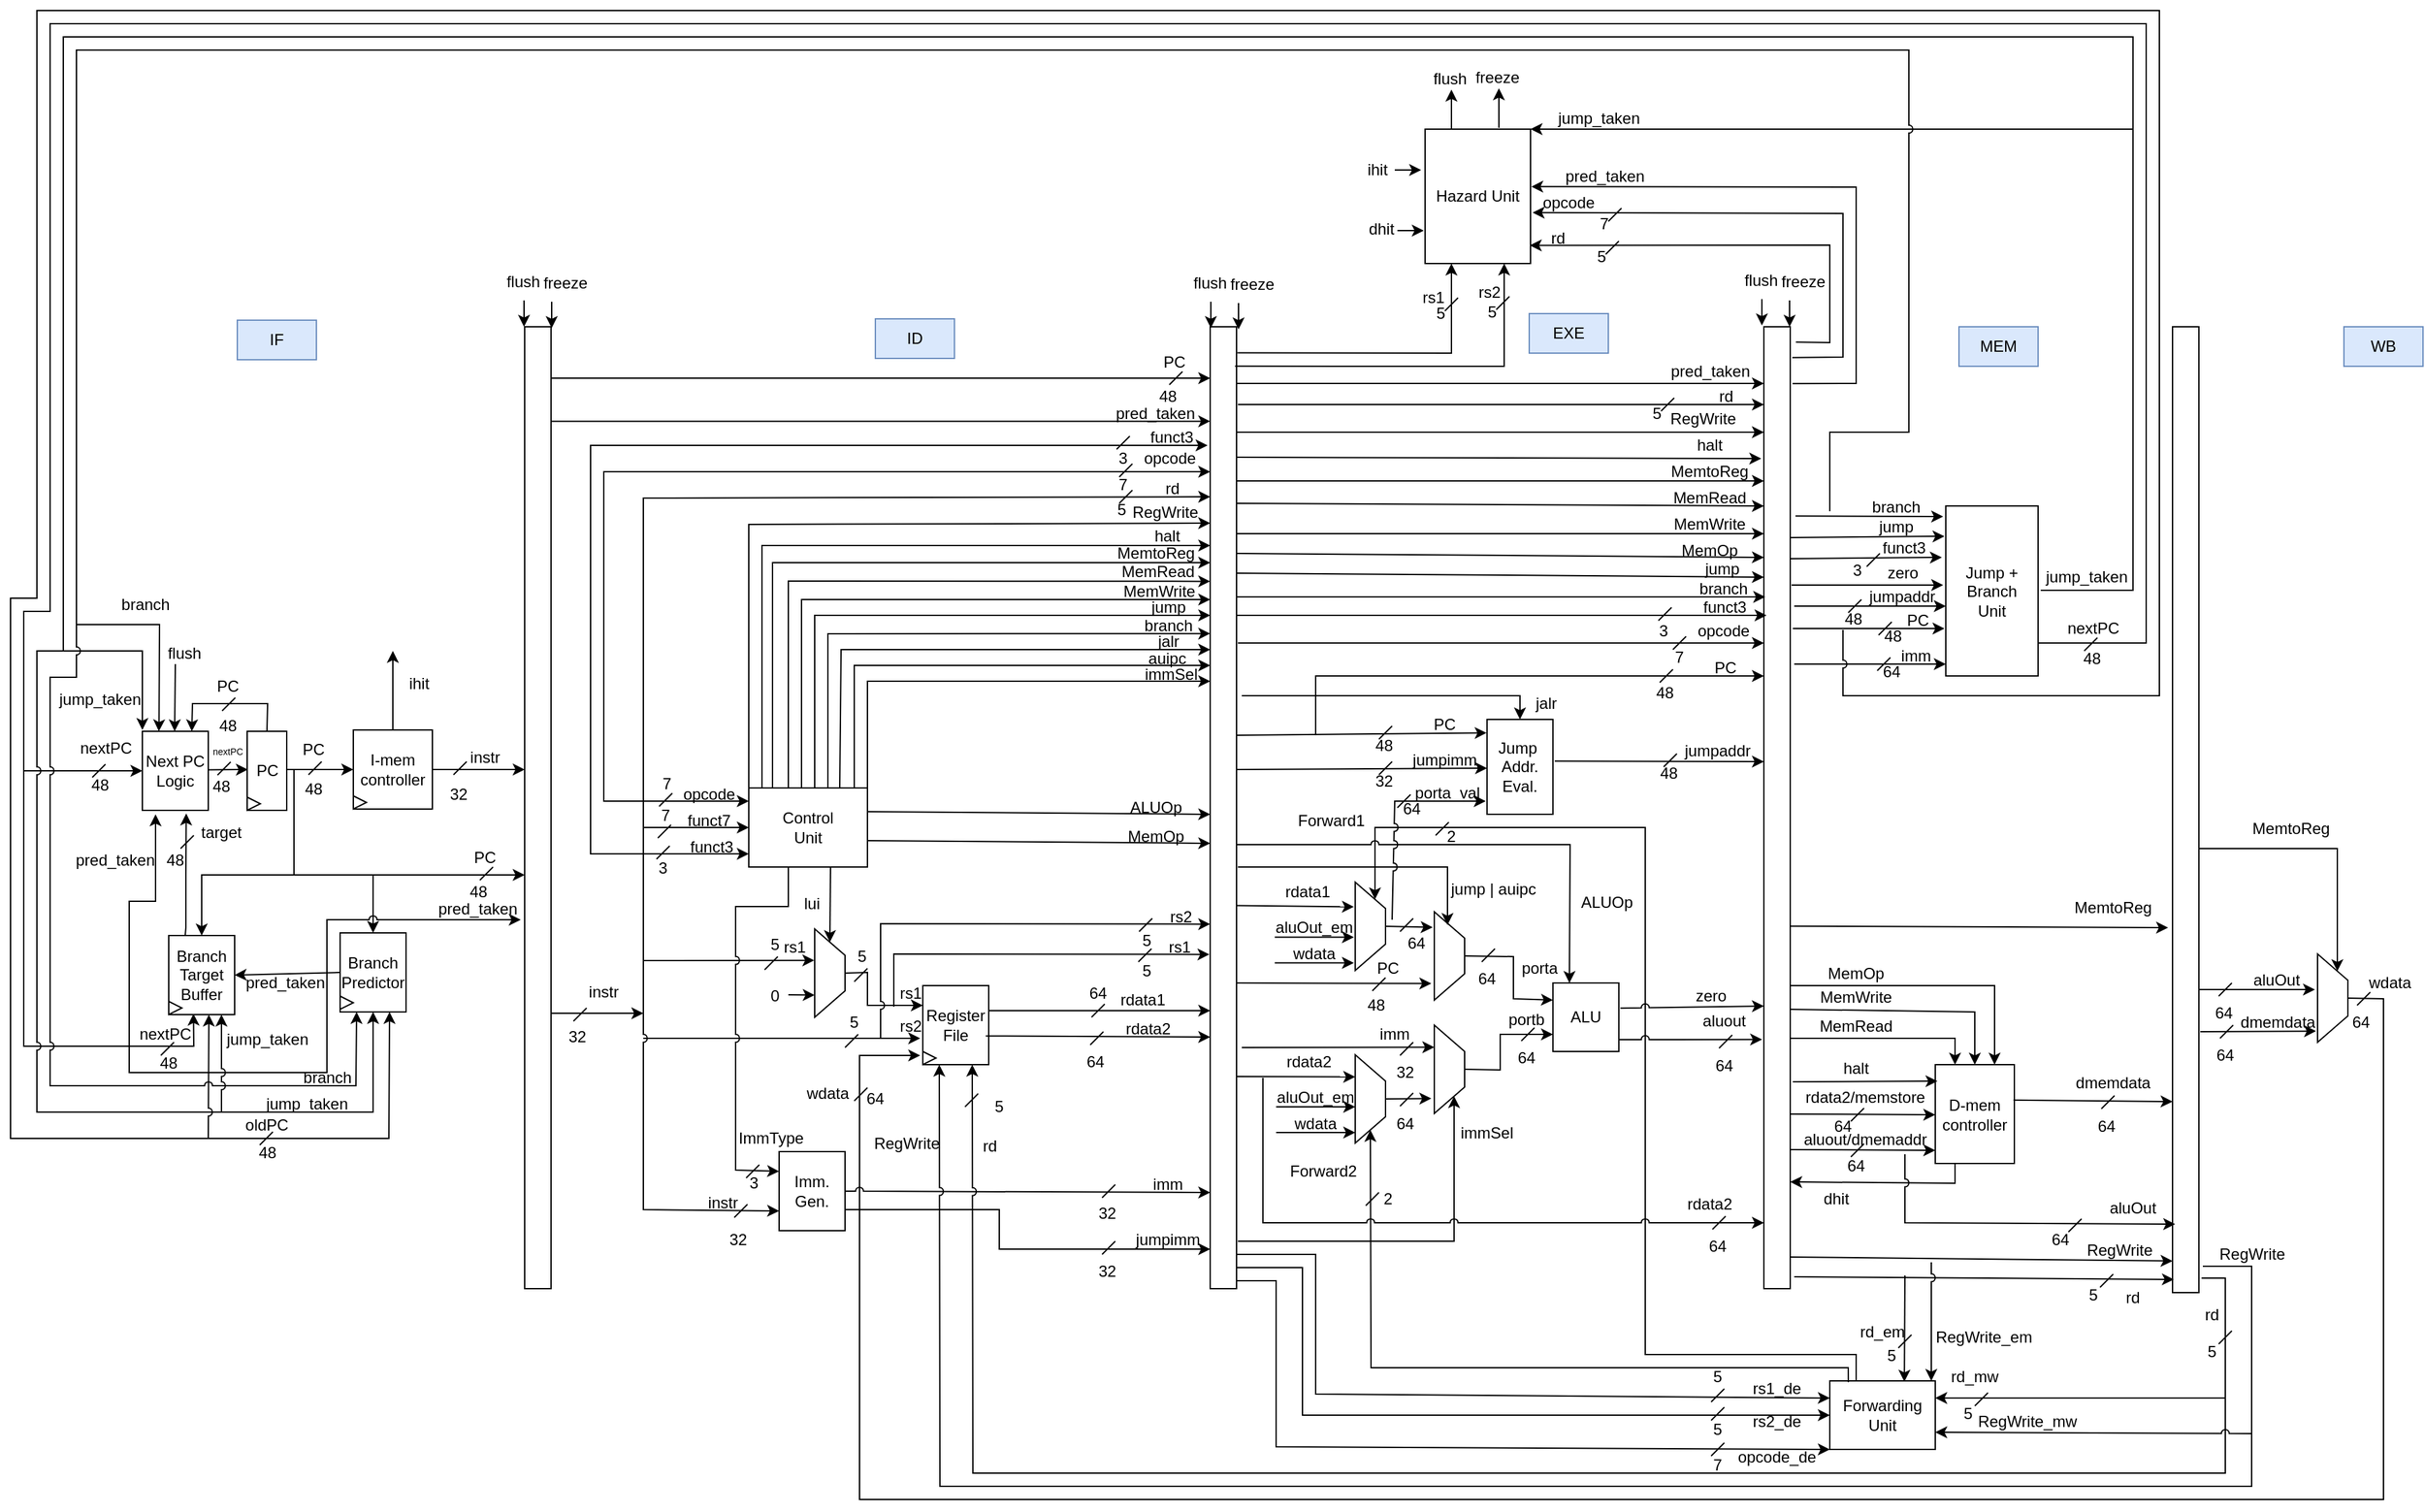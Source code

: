 <mxfile version="26.2.13">
  <diagram name="Page-1" id="ROh0ISTrh5ypuTYh_zoE">
    <mxGraphModel dx="3009" dy="2298" grid="1" gridSize="10" guides="1" tooltips="1" connect="1" arrows="1" fold="1" page="1" pageScale="1" pageWidth="850" pageHeight="1100" math="0" shadow="0">
      <root>
        <mxCell id="0" />
        <mxCell id="1" parent="0" />
        <mxCell id="3rB-f4K5_oELstM-RZoX-505" value="" style="endArrow=classic;html=1;rounded=0;jumpStyle=arc;entryX=0.375;entryY=0.989;entryDx=0;entryDy=0;entryPerimeter=0;" edge="1" parent="1" target="3rB-f4K5_oELstM-RZoX-482">
          <mxGeometry width="50" height="50" relative="1" as="geometry">
            <mxPoint x="978" y="40" as="sourcePoint" />
            <mxPoint x="-430" y="322" as="targetPoint" />
            <Array as="points">
              <mxPoint x="1060" y="40" />
              <mxPoint x="1060" y="-430" />
              <mxPoint x="-530" y="-430" />
              <mxPoint x="-530" y="16" />
              <mxPoint x="-550" y="16" />
              <mxPoint x="-550" y="346" />
              <mxPoint x="-421" y="346" />
            </Array>
          </mxGeometry>
        </mxCell>
        <mxCell id="3rB-f4K5_oELstM-RZoX-538" value="" style="endArrow=classic;html=1;rounded=0;entryX=0;entryY=0.5;entryDx=0;entryDy=0;jumpStyle=arc;" edge="1" parent="1" target="3rB-f4K5_oELstM-RZoX-436">
          <mxGeometry width="50" height="50" relative="1" as="geometry">
            <mxPoint x="-550" y="137" as="sourcePoint" />
            <mxPoint x="-570" y="126" as="targetPoint" />
          </mxGeometry>
        </mxCell>
        <mxCell id="3rB-f4K5_oELstM-RZoX-2" value="" style="rounded=0;whiteSpace=wrap;html=1;" vertex="1" parent="1">
          <mxGeometry x="-170" y="-200" width="20" height="730" as="geometry" />
        </mxCell>
        <mxCell id="3rB-f4K5_oELstM-RZoX-3" value="IF" style="text;html=1;align=center;verticalAlign=middle;whiteSpace=wrap;rounded=0;fillColor=#dae8fc;strokeColor=#6c8ebf;" vertex="1" parent="1">
          <mxGeometry x="-388" y="-205" width="60" height="30" as="geometry" />
        </mxCell>
        <mxCell id="3rB-f4K5_oELstM-RZoX-4" value="" style="rounded=0;whiteSpace=wrap;html=1;" vertex="1" parent="1">
          <mxGeometry x="350" y="-200" width="20" height="730" as="geometry" />
        </mxCell>
        <mxCell id="3rB-f4K5_oELstM-RZoX-5" value="ID" style="text;html=1;align=center;verticalAlign=middle;whiteSpace=wrap;rounded=0;fillColor=#dae8fc;strokeColor=#6c8ebf;" vertex="1" parent="1">
          <mxGeometry x="96" y="-206" width="60" height="30" as="geometry" />
        </mxCell>
        <mxCell id="3rB-f4K5_oELstM-RZoX-6" value="" style="rounded=0;whiteSpace=wrap;html=1;" vertex="1" parent="1">
          <mxGeometry x="770" y="-200" width="20" height="730" as="geometry" />
        </mxCell>
        <mxCell id="3rB-f4K5_oELstM-RZoX-7" value="EXE" style="text;html=1;align=center;verticalAlign=middle;whiteSpace=wrap;rounded=0;fillColor=#dae8fc;strokeColor=#6c8ebf;" vertex="1" parent="1">
          <mxGeometry x="592" y="-210" width="60" height="30" as="geometry" />
        </mxCell>
        <mxCell id="3rB-f4K5_oELstM-RZoX-8" value="" style="rounded=0;whiteSpace=wrap;html=1;" vertex="1" parent="1">
          <mxGeometry x="1080" y="-200" width="20" height="733" as="geometry" />
        </mxCell>
        <mxCell id="3rB-f4K5_oELstM-RZoX-9" value="WB" style="text;html=1;align=center;verticalAlign=middle;whiteSpace=wrap;rounded=0;fillColor=#dae8fc;strokeColor=#6c8ebf;" vertex="1" parent="1">
          <mxGeometry x="1210" y="-200" width="60" height="30" as="geometry" />
        </mxCell>
        <mxCell id="3rB-f4K5_oELstM-RZoX-11" value="PC" style="rounded=0;whiteSpace=wrap;html=1;" vertex="1" parent="1">
          <mxGeometry x="-380.5" y="107" width="30" height="60" as="geometry" />
        </mxCell>
        <mxCell id="3rB-f4K5_oELstM-RZoX-12" value="" style="triangle;whiteSpace=wrap;html=1;" vertex="1" parent="1">
          <mxGeometry x="-380.5" y="157" width="10" height="10" as="geometry" />
        </mxCell>
        <mxCell id="3rB-f4K5_oELstM-RZoX-13" value="" style="endArrow=classic;html=1;rounded=0;entryX=0;entryY=0.5;entryDx=0;entryDy=0;" edge="1" parent="1" target="3rB-f4K5_oELstM-RZoX-14">
          <mxGeometry width="50" height="50" relative="1" as="geometry">
            <mxPoint x="-350" y="136" as="sourcePoint" />
            <mxPoint x="-320" y="136" as="targetPoint" />
          </mxGeometry>
        </mxCell>
        <mxCell id="3rB-f4K5_oELstM-RZoX-14" value="I-mem&lt;div&gt;controller&lt;/div&gt;" style="rounded=0;whiteSpace=wrap;html=1;" vertex="1" parent="1">
          <mxGeometry x="-300" y="106" width="60" height="60" as="geometry" />
        </mxCell>
        <mxCell id="3rB-f4K5_oELstM-RZoX-15" value="" style="triangle;whiteSpace=wrap;html=1;" vertex="1" parent="1">
          <mxGeometry x="-300" y="156" width="10" height="10" as="geometry" />
        </mxCell>
        <mxCell id="3rB-f4K5_oELstM-RZoX-17" value="" style="endArrow=classic;html=1;rounded=0;exitX=1;exitY=0.5;exitDx=0;exitDy=0;" edge="1" parent="1" source="3rB-f4K5_oELstM-RZoX-14">
          <mxGeometry width="50" height="50" relative="1" as="geometry">
            <mxPoint x="-220" y="136" as="sourcePoint" />
            <mxPoint x="-170" y="136" as="targetPoint" />
          </mxGeometry>
        </mxCell>
        <mxCell id="3rB-f4K5_oELstM-RZoX-18" value="instr" style="text;html=1;align=center;verticalAlign=middle;whiteSpace=wrap;rounded=0;" vertex="1" parent="1">
          <mxGeometry x="-215" y="122" width="30" height="10" as="geometry" />
        </mxCell>
        <mxCell id="3rB-f4K5_oELstM-RZoX-19" value="PC" style="text;html=1;align=center;verticalAlign=middle;whiteSpace=wrap;rounded=0;" vertex="1" parent="1">
          <mxGeometry x="-345" y="114.5" width="30" height="13" as="geometry" />
        </mxCell>
        <mxCell id="3rB-f4K5_oELstM-RZoX-20" value="" style="endArrow=none;html=1;rounded=0;" edge="1" parent="1">
          <mxGeometry width="50" height="50" relative="1" as="geometry">
            <mxPoint x="-334" y="140" as="sourcePoint" />
            <mxPoint x="-324" y="130" as="targetPoint" />
          </mxGeometry>
        </mxCell>
        <mxCell id="3rB-f4K5_oELstM-RZoX-21" value="48" style="text;html=1;align=center;verticalAlign=middle;whiteSpace=wrap;rounded=0;" vertex="1" parent="1">
          <mxGeometry x="-335" y="143" width="10" height="16" as="geometry" />
        </mxCell>
        <mxCell id="3rB-f4K5_oELstM-RZoX-25" value="" style="endArrow=none;html=1;rounded=0;" edge="1" parent="1">
          <mxGeometry width="50" height="50" relative="1" as="geometry">
            <mxPoint x="-224" y="140" as="sourcePoint" />
            <mxPoint x="-214" y="130" as="targetPoint" />
          </mxGeometry>
        </mxCell>
        <mxCell id="3rB-f4K5_oELstM-RZoX-26" value="32" style="text;html=1;align=center;verticalAlign=middle;whiteSpace=wrap;rounded=0;" vertex="1" parent="1">
          <mxGeometry x="-250" y="140" width="60" height="30" as="geometry" />
        </mxCell>
        <mxCell id="3rB-f4K5_oELstM-RZoX-28" value="ihit" style="text;html=1;align=center;verticalAlign=middle;whiteSpace=wrap;rounded=0;" vertex="1" parent="1">
          <mxGeometry x="-280" y="56" width="60" height="30" as="geometry" />
        </mxCell>
        <mxCell id="3rB-f4K5_oELstM-RZoX-29" value="" style="endArrow=classic;html=1;rounded=0;exitX=0.5;exitY=0;exitDx=0;exitDy=0;" edge="1" parent="1" source="3rB-f4K5_oELstM-RZoX-14">
          <mxGeometry width="50" height="50" relative="1" as="geometry">
            <mxPoint x="-270" y="56" as="sourcePoint" />
            <mxPoint x="-270" y="46" as="targetPoint" />
          </mxGeometry>
        </mxCell>
        <mxCell id="3rB-f4K5_oELstM-RZoX-30" value="" style="endArrow=classic;html=1;rounded=0;entryX=0;entryY=0.5;entryDx=0;entryDy=0;" edge="1" parent="1">
          <mxGeometry width="50" height="50" relative="1" as="geometry">
            <mxPoint x="-345" y="136" as="sourcePoint" />
            <mxPoint x="-170" y="216" as="targetPoint" />
            <Array as="points">
              <mxPoint x="-345" y="216" />
            </Array>
          </mxGeometry>
        </mxCell>
        <mxCell id="3rB-f4K5_oELstM-RZoX-32" value="PC" style="text;html=1;align=center;verticalAlign=middle;whiteSpace=wrap;rounded=0;" vertex="1" parent="1">
          <mxGeometry x="-210" y="195" width="20" height="16" as="geometry" />
        </mxCell>
        <mxCell id="3rB-f4K5_oELstM-RZoX-33" value="" style="endArrow=none;html=1;rounded=0;" edge="1" parent="1">
          <mxGeometry width="50" height="50" relative="1" as="geometry">
            <mxPoint x="-204" y="220" as="sourcePoint" />
            <mxPoint x="-194" y="210" as="targetPoint" />
          </mxGeometry>
        </mxCell>
        <mxCell id="3rB-f4K5_oELstM-RZoX-34" value="48" style="text;html=1;align=center;verticalAlign=middle;whiteSpace=wrap;rounded=0;" vertex="1" parent="1">
          <mxGeometry x="-220" y="221" width="30" height="16" as="geometry" />
        </mxCell>
        <mxCell id="3rB-f4K5_oELstM-RZoX-36" value="" style="endArrow=classic;html=1;rounded=0;" edge="1" parent="1">
          <mxGeometry width="50" height="50" relative="1" as="geometry">
            <mxPoint x="-150" y="321" as="sourcePoint" />
            <mxPoint x="-80" y="321" as="targetPoint" />
          </mxGeometry>
        </mxCell>
        <mxCell id="3rB-f4K5_oELstM-RZoX-37" value="32" style="text;html=1;align=center;verticalAlign=middle;whiteSpace=wrap;rounded=0;" vertex="1" parent="1">
          <mxGeometry x="-140" y="326" width="20" height="26" as="geometry" />
        </mxCell>
        <mxCell id="3rB-f4K5_oELstM-RZoX-38" value="" style="endArrow=none;html=1;rounded=0;" edge="1" parent="1">
          <mxGeometry width="50" height="50" relative="1" as="geometry">
            <mxPoint x="-133" y="327" as="sourcePoint" />
            <mxPoint x="-123" y="317" as="targetPoint" />
          </mxGeometry>
        </mxCell>
        <mxCell id="3rB-f4K5_oELstM-RZoX-39" value="instr" style="text;html=1;align=center;verticalAlign=middle;whiteSpace=wrap;rounded=0;" vertex="1" parent="1">
          <mxGeometry x="-140" y="290" width="60" height="30" as="geometry" />
        </mxCell>
        <mxCell id="3rB-f4K5_oELstM-RZoX-40" value="" style="endArrow=classic;html=1;rounded=0;" edge="1" parent="1">
          <mxGeometry width="50" height="50" relative="1" as="geometry">
            <mxPoint x="-80" y="320" as="sourcePoint" />
            <mxPoint y="160" as="targetPoint" />
            <Array as="points">
              <mxPoint x="-80" y="160" />
            </Array>
          </mxGeometry>
        </mxCell>
        <mxCell id="3rB-f4K5_oELstM-RZoX-41" value="" style="endArrow=classic;html=1;rounded=0;" edge="1" parent="1">
          <mxGeometry width="50" height="50" relative="1" as="geometry">
            <mxPoint x="-80" y="180" as="sourcePoint" />
            <mxPoint y="180" as="targetPoint" />
          </mxGeometry>
        </mxCell>
        <mxCell id="3rB-f4K5_oELstM-RZoX-42" value="" style="endArrow=classic;html=1;rounded=0;" edge="1" parent="1">
          <mxGeometry width="50" height="50" relative="1" as="geometry">
            <mxPoint x="-80" y="200" as="sourcePoint" />
            <mxPoint y="200" as="targetPoint" />
          </mxGeometry>
        </mxCell>
        <mxCell id="3rB-f4K5_oELstM-RZoX-44" value="opcode" style="text;html=1;align=center;verticalAlign=middle;whiteSpace=wrap;rounded=0;" vertex="1" parent="1">
          <mxGeometry x="-60" y="140" width="60" height="30" as="geometry" />
        </mxCell>
        <mxCell id="3rB-f4K5_oELstM-RZoX-45" value="funct7" style="text;html=1;align=center;verticalAlign=middle;whiteSpace=wrap;rounded=0;" vertex="1" parent="1">
          <mxGeometry x="-45" y="170" width="30" height="10" as="geometry" />
        </mxCell>
        <mxCell id="3rB-f4K5_oELstM-RZoX-48" value="Control&lt;div&gt;Unit&lt;/div&gt;" style="rounded=0;whiteSpace=wrap;html=1;" vertex="1" parent="1">
          <mxGeometry y="150" width="90" height="60" as="geometry" />
        </mxCell>
        <mxCell id="3rB-f4K5_oELstM-RZoX-49" value="7" style="text;html=1;align=center;verticalAlign=middle;whiteSpace=wrap;rounded=0;" vertex="1" parent="1">
          <mxGeometry x="-67" y="142" width="10" height="10" as="geometry" />
        </mxCell>
        <mxCell id="3rB-f4K5_oELstM-RZoX-50" value="" style="endArrow=none;html=1;rounded=0;" edge="1" parent="1">
          <mxGeometry width="50" height="50" relative="1" as="geometry">
            <mxPoint x="-68" y="164" as="sourcePoint" />
            <mxPoint x="-58" y="154" as="targetPoint" />
          </mxGeometry>
        </mxCell>
        <mxCell id="3rB-f4K5_oELstM-RZoX-51" value="7" style="text;html=1;align=center;verticalAlign=middle;whiteSpace=wrap;rounded=0;" vertex="1" parent="1">
          <mxGeometry x="-68" y="166" width="10" height="10" as="geometry" />
        </mxCell>
        <mxCell id="3rB-f4K5_oELstM-RZoX-52" value="" style="endArrow=none;html=1;rounded=0;" edge="1" parent="1">
          <mxGeometry width="50" height="50" relative="1" as="geometry">
            <mxPoint x="-69" y="188" as="sourcePoint" />
            <mxPoint x="-59" y="178" as="targetPoint" />
          </mxGeometry>
        </mxCell>
        <mxCell id="3rB-f4K5_oELstM-RZoX-53" value="3" style="text;html=1;align=center;verticalAlign=middle;whiteSpace=wrap;rounded=0;" vertex="1" parent="1">
          <mxGeometry x="-70" y="206" width="10" height="10" as="geometry" />
        </mxCell>
        <mxCell id="3rB-f4K5_oELstM-RZoX-54" value="" style="endArrow=none;html=1;rounded=0;" edge="1" parent="1">
          <mxGeometry width="50" height="50" relative="1" as="geometry">
            <mxPoint x="-70" y="204" as="sourcePoint" />
            <mxPoint x="-60" y="194" as="targetPoint" />
          </mxGeometry>
        </mxCell>
        <mxCell id="3rB-f4K5_oELstM-RZoX-60" value="Register File" style="rounded=0;whiteSpace=wrap;html=1;" vertex="1" parent="1">
          <mxGeometry x="132" y="300" width="50" height="60" as="geometry" />
        </mxCell>
        <mxCell id="3rB-f4K5_oELstM-RZoX-67" value="" style="triangle;whiteSpace=wrap;html=1;" vertex="1" parent="1">
          <mxGeometry x="132" y="350" width="10" height="10" as="geometry" />
        </mxCell>
        <mxCell id="3rB-f4K5_oELstM-RZoX-68" value="" style="endArrow=classic;html=1;rounded=0;entryX=0.371;entryY=1.012;entryDx=0;entryDy=0;entryPerimeter=0;" edge="1" parent="1">
          <mxGeometry width="50" height="50" relative="1" as="geometry">
            <mxPoint x="-80" y="281" as="sourcePoint" />
            <mxPoint x="49.724" y="280.857" as="targetPoint" />
            <Array as="points" />
          </mxGeometry>
        </mxCell>
        <mxCell id="3rB-f4K5_oELstM-RZoX-69" value="" style="endArrow=classic;html=1;rounded=0;" edge="1" parent="1">
          <mxGeometry width="50" height="50" relative="1" as="geometry">
            <mxPoint x="-80" y="340" as="sourcePoint" />
            <mxPoint x="130" y="340" as="targetPoint" />
            <Array as="points">
              <mxPoint x="10" y="340" />
            </Array>
          </mxGeometry>
        </mxCell>
        <mxCell id="3rB-f4K5_oELstM-RZoX-70" value="" style="endArrow=classic;html=1;rounded=0;jumpStyle=arc;exitX=0.5;exitY=0;exitDx=0;exitDy=0;" edge="1" parent="1" source="3rB-f4K5_oELstM-RZoX-129">
          <mxGeometry width="50" height="50" relative="1" as="geometry">
            <mxPoint x="1100" y="500" as="sourcePoint" />
            <mxPoint x="130" y="353" as="targetPoint" />
            <Array as="points">
              <mxPoint x="1240" y="310" />
              <mxPoint x="1240" y="690" />
              <mxPoint x="84" y="690" />
              <mxPoint x="84" y="353" />
            </Array>
          </mxGeometry>
        </mxCell>
        <mxCell id="3rB-f4K5_oELstM-RZoX-71" value="" style="endArrow=classic;html=1;rounded=0;entryX=0;entryY=0.75;entryDx=0;entryDy=0;jumpStyle=arc;" edge="1" parent="1" target="3rB-f4K5_oELstM-RZoX-94">
          <mxGeometry width="50" height="50" relative="1" as="geometry">
            <mxPoint x="-80" y="320" as="sourcePoint" />
            <mxPoint x="-80" y="480" as="targetPoint" />
            <Array as="points">
              <mxPoint x="-80" y="470" />
            </Array>
          </mxGeometry>
        </mxCell>
        <mxCell id="3rB-f4K5_oELstM-RZoX-72" value="wdata" style="text;html=1;align=center;verticalAlign=middle;whiteSpace=wrap;rounded=0;" vertex="1" parent="1">
          <mxGeometry x="45" y="372" width="30" height="20" as="geometry" />
        </mxCell>
        <mxCell id="3rB-f4K5_oELstM-RZoX-74" value="64" style="text;html=1;align=center;verticalAlign=middle;whiteSpace=wrap;rounded=0;" vertex="1" parent="1">
          <mxGeometry x="86" y="372.5" width="20" height="26" as="geometry" />
        </mxCell>
        <mxCell id="3rB-f4K5_oELstM-RZoX-75" value="" style="endArrow=none;html=1;rounded=0;" edge="1" parent="1">
          <mxGeometry width="50" height="50" relative="1" as="geometry">
            <mxPoint x="80" y="387.5" as="sourcePoint" />
            <mxPoint x="90" y="377.5" as="targetPoint" />
          </mxGeometry>
        </mxCell>
        <mxCell id="3rB-f4K5_oELstM-RZoX-76" value="rs1" style="text;html=1;align=center;verticalAlign=middle;whiteSpace=wrap;rounded=0;" vertex="1" parent="1">
          <mxGeometry x="20" y="261" width="30" height="20" as="geometry" />
        </mxCell>
        <mxCell id="3rB-f4K5_oELstM-RZoX-78" value="5" style="text;html=1;align=center;verticalAlign=middle;whiteSpace=wrap;rounded=0;" vertex="1" parent="1">
          <mxGeometry x="10" y="256" width="20" height="26" as="geometry" />
        </mxCell>
        <mxCell id="3rB-f4K5_oELstM-RZoX-79" value="" style="endArrow=none;html=1;rounded=0;" edge="1" parent="1">
          <mxGeometry width="50" height="50" relative="1" as="geometry">
            <mxPoint x="12" y="288" as="sourcePoint" />
            <mxPoint x="22" y="278" as="targetPoint" />
          </mxGeometry>
        </mxCell>
        <mxCell id="3rB-f4K5_oELstM-RZoX-82" value="5" style="text;html=1;align=center;verticalAlign=middle;whiteSpace=wrap;rounded=0;" vertex="1" parent="1">
          <mxGeometry x="70" y="315" width="20" height="26" as="geometry" />
        </mxCell>
        <mxCell id="3rB-f4K5_oELstM-RZoX-83" value="" style="endArrow=none;html=1;rounded=0;" edge="1" parent="1">
          <mxGeometry width="50" height="50" relative="1" as="geometry">
            <mxPoint x="73" y="347" as="sourcePoint" />
            <mxPoint x="83" y="337" as="targetPoint" />
          </mxGeometry>
        </mxCell>
        <mxCell id="3rB-f4K5_oELstM-RZoX-84" value="" style="endArrow=classic;html=1;rounded=0;" edge="1" parent="1">
          <mxGeometry width="50" height="50" relative="1" as="geometry">
            <mxPoint x="182" y="319" as="sourcePoint" />
            <mxPoint x="350" y="319" as="targetPoint" />
          </mxGeometry>
        </mxCell>
        <mxCell id="3rB-f4K5_oELstM-RZoX-85" value="" style="endArrow=classic;html=1;rounded=0;exitX=0.955;exitY=0.637;exitDx=0;exitDy=0;exitPerimeter=0;" edge="1" parent="1" source="3rB-f4K5_oELstM-RZoX-60">
          <mxGeometry width="50" height="50" relative="1" as="geometry">
            <mxPoint x="200" y="339" as="sourcePoint" />
            <mxPoint x="350" y="339" as="targetPoint" />
          </mxGeometry>
        </mxCell>
        <mxCell id="3rB-f4K5_oELstM-RZoX-86" value="rdata1" style="text;html=1;align=center;verticalAlign=middle;whiteSpace=wrap;rounded=0;" vertex="1" parent="1">
          <mxGeometry x="284" y="301" width="30" height="20" as="geometry" />
        </mxCell>
        <mxCell id="3rB-f4K5_oELstM-RZoX-87" value="rdata2" style="text;html=1;align=center;verticalAlign=middle;whiteSpace=wrap;rounded=0;" vertex="1" parent="1">
          <mxGeometry x="282" y="323" width="42" height="20" as="geometry" />
        </mxCell>
        <mxCell id="3rB-f4K5_oELstM-RZoX-88" value="64" style="text;html=1;align=center;verticalAlign=middle;whiteSpace=wrap;rounded=0;" vertex="1" parent="1">
          <mxGeometry x="255" y="293" width="20" height="26" as="geometry" />
        </mxCell>
        <mxCell id="3rB-f4K5_oELstM-RZoX-89" value="" style="endArrow=none;html=1;rounded=0;" edge="1" parent="1">
          <mxGeometry width="50" height="50" relative="1" as="geometry">
            <mxPoint x="260" y="324" as="sourcePoint" />
            <mxPoint x="270" y="314" as="targetPoint" />
          </mxGeometry>
        </mxCell>
        <mxCell id="3rB-f4K5_oELstM-RZoX-90" value="64" style="text;html=1;align=center;verticalAlign=middle;whiteSpace=wrap;rounded=0;" vertex="1" parent="1">
          <mxGeometry x="253" y="345" width="20" height="26" as="geometry" />
        </mxCell>
        <mxCell id="3rB-f4K5_oELstM-RZoX-91" value="" style="endArrow=none;html=1;rounded=0;" edge="1" parent="1">
          <mxGeometry width="50" height="50" relative="1" as="geometry">
            <mxPoint x="259" y="345" as="sourcePoint" />
            <mxPoint x="269" y="335" as="targetPoint" />
          </mxGeometry>
        </mxCell>
        <mxCell id="3rB-f4K5_oELstM-RZoX-92" value="" style="endArrow=classic;html=1;rounded=0;jumpStyle=arc;entryX=0;entryY=0.25;entryDx=0;entryDy=0;" edge="1" parent="1" target="3rB-f4K5_oELstM-RZoX-94">
          <mxGeometry width="50" height="50" relative="1" as="geometry">
            <mxPoint x="30" y="210" as="sourcePoint" />
            <mxPoint x="10" y="440" as="targetPoint" />
            <Array as="points">
              <mxPoint x="30" y="240" />
              <mxPoint x="-10" y="240" />
              <mxPoint x="-10" y="440" />
            </Array>
          </mxGeometry>
        </mxCell>
        <mxCell id="3rB-f4K5_oELstM-RZoX-94" value="Imm.&lt;br&gt;Gen." style="rounded=0;whiteSpace=wrap;html=1;" vertex="1" parent="1">
          <mxGeometry x="23" y="426" width="50" height="60" as="geometry" />
        </mxCell>
        <mxCell id="3rB-f4K5_oELstM-RZoX-95" value="ImmType" style="text;html=1;align=center;verticalAlign=middle;whiteSpace=wrap;rounded=0;" vertex="1" parent="1">
          <mxGeometry x="2" y="406" width="30" height="20" as="geometry" />
        </mxCell>
        <mxCell id="3rB-f4K5_oELstM-RZoX-97" value="3" style="text;html=1;align=center;verticalAlign=middle;whiteSpace=wrap;rounded=0;" vertex="1" parent="1">
          <mxGeometry x="-1" y="441" width="10" height="17" as="geometry" />
        </mxCell>
        <mxCell id="3rB-f4K5_oELstM-RZoX-98" value="" style="endArrow=none;html=1;rounded=0;" edge="1" parent="1">
          <mxGeometry width="50" height="50" relative="1" as="geometry">
            <mxPoint x="-2" y="446" as="sourcePoint" />
            <mxPoint x="8" y="436" as="targetPoint" />
          </mxGeometry>
        </mxCell>
        <mxCell id="3rB-f4K5_oELstM-RZoX-99" value="32" style="text;html=1;align=center;verticalAlign=middle;whiteSpace=wrap;rounded=0;" vertex="1" parent="1">
          <mxGeometry x="-18" y="480" width="20" height="26" as="geometry" />
        </mxCell>
        <mxCell id="3rB-f4K5_oELstM-RZoX-100" value="" style="endArrow=none;html=1;rounded=0;" edge="1" parent="1">
          <mxGeometry width="50" height="50" relative="1" as="geometry">
            <mxPoint x="-11" y="476" as="sourcePoint" />
            <mxPoint x="-1" y="466" as="targetPoint" />
          </mxGeometry>
        </mxCell>
        <mxCell id="3rB-f4K5_oELstM-RZoX-101" value="instr" style="text;html=1;align=center;verticalAlign=middle;whiteSpace=wrap;rounded=0;" vertex="1" parent="1">
          <mxGeometry x="-38" y="450" width="37" height="30" as="geometry" />
        </mxCell>
        <mxCell id="3rB-f4K5_oELstM-RZoX-102" value="" style="shape=trapezoid;perimeter=trapezoidPerimeter;whiteSpace=wrap;html=1;fixedSize=1;direction=south;" vertex="1" parent="1">
          <mxGeometry x="50" y="257" width="23" height="67" as="geometry" />
        </mxCell>
        <mxCell id="3rB-f4K5_oELstM-RZoX-103" value="" style="endArrow=classic;html=1;rounded=0;entryX=0.75;entryY=1;entryDx=0;entryDy=0;" edge="1" parent="1" target="3rB-f4K5_oELstM-RZoX-102">
          <mxGeometry width="50" height="50" relative="1" as="geometry">
            <mxPoint x="30" y="307" as="sourcePoint" />
            <mxPoint x="80" y="370" as="targetPoint" />
          </mxGeometry>
        </mxCell>
        <mxCell id="3rB-f4K5_oELstM-RZoX-104" value="0" style="text;html=1;align=center;verticalAlign=middle;whiteSpace=wrap;rounded=0;" vertex="1" parent="1">
          <mxGeometry x="10" y="295" width="20" height="26" as="geometry" />
        </mxCell>
        <mxCell id="3rB-f4K5_oELstM-RZoX-105" value="" style="endArrow=classic;html=1;rounded=0;exitX=0.5;exitY=0;exitDx=0;exitDy=0;entryX=0;entryY=0.25;entryDx=0;entryDy=0;" edge="1" parent="1" source="3rB-f4K5_oELstM-RZoX-102" target="3rB-f4K5_oELstM-RZoX-60">
          <mxGeometry width="50" height="50" relative="1" as="geometry">
            <mxPoint x="110" y="260" as="sourcePoint" />
            <mxPoint x="160" y="210" as="targetPoint" />
            <Array as="points">
              <mxPoint x="90" y="290" />
              <mxPoint x="90" y="315" />
            </Array>
          </mxGeometry>
        </mxCell>
        <mxCell id="3rB-f4K5_oELstM-RZoX-106" value="5" style="text;html=1;align=center;verticalAlign=middle;whiteSpace=wrap;rounded=0;" vertex="1" parent="1">
          <mxGeometry x="76" y="265" width="20" height="26" as="geometry" />
        </mxCell>
        <mxCell id="3rB-f4K5_oELstM-RZoX-107" value="" style="endArrow=none;html=1;rounded=0;" edge="1" parent="1">
          <mxGeometry width="50" height="50" relative="1" as="geometry">
            <mxPoint x="80" y="297" as="sourcePoint" />
            <mxPoint x="90" y="287" as="targetPoint" />
          </mxGeometry>
        </mxCell>
        <mxCell id="3rB-f4K5_oELstM-RZoX-108" value="rs1" style="text;html=1;align=center;verticalAlign=middle;whiteSpace=wrap;rounded=0;" vertex="1" parent="1">
          <mxGeometry x="120" y="304" width="6" height="4" as="geometry" />
        </mxCell>
        <mxCell id="3rB-f4K5_oELstM-RZoX-113" value="lui" style="text;html=1;align=center;verticalAlign=middle;whiteSpace=wrap;rounded=0;" vertex="1" parent="1">
          <mxGeometry x="40" y="234.25" width="16" height="7" as="geometry" />
        </mxCell>
        <mxCell id="3rB-f4K5_oELstM-RZoX-117" value="" style="endArrow=classic;html=1;rounded=0;exitX=1;exitY=0.5;exitDx=0;exitDy=0;jumpStyle=arc;" edge="1" parent="1" source="3rB-f4K5_oELstM-RZoX-94">
          <mxGeometry width="50" height="50" relative="1" as="geometry">
            <mxPoint x="130" y="470" as="sourcePoint" />
            <mxPoint x="350" y="457" as="targetPoint" />
          </mxGeometry>
        </mxCell>
        <mxCell id="3rB-f4K5_oELstM-RZoX-118" value="imm" style="text;html=1;align=center;verticalAlign=middle;whiteSpace=wrap;rounded=0;" vertex="1" parent="1">
          <mxGeometry x="300" y="443" width="36" height="15" as="geometry" />
        </mxCell>
        <mxCell id="3rB-f4K5_oELstM-RZoX-119" value="32" style="text;html=1;align=center;verticalAlign=middle;whiteSpace=wrap;rounded=0;" vertex="1" parent="1">
          <mxGeometry x="262" y="460" width="20" height="26" as="geometry" />
        </mxCell>
        <mxCell id="3rB-f4K5_oELstM-RZoX-120" value="" style="endArrow=none;html=1;rounded=0;" edge="1" parent="1">
          <mxGeometry width="50" height="50" relative="1" as="geometry">
            <mxPoint x="268" y="461" as="sourcePoint" />
            <mxPoint x="278" y="451" as="targetPoint" />
          </mxGeometry>
        </mxCell>
        <mxCell id="3rB-f4K5_oELstM-RZoX-121" value="" style="endArrow=classic;html=1;rounded=0;entryX=0.25;entryY=1;entryDx=0;entryDy=0;jumpStyle=arc;" edge="1" parent="1" target="3rB-f4K5_oELstM-RZoX-60">
          <mxGeometry width="50" height="50" relative="1" as="geometry">
            <mxPoint x="1103" y="513" as="sourcePoint" />
            <mxPoint x="170" y="520" as="targetPoint" />
            <Array as="points">
              <mxPoint x="1140" y="513" />
              <mxPoint x="1140" y="680" />
              <mxPoint x="145" y="680" />
            </Array>
          </mxGeometry>
        </mxCell>
        <mxCell id="3rB-f4K5_oELstM-RZoX-122" value="RegWrite" style="text;html=1;align=center;verticalAlign=middle;whiteSpace=wrap;rounded=0;" vertex="1" parent="1">
          <mxGeometry x="90" y="405" width="60" height="30" as="geometry" />
        </mxCell>
        <mxCell id="3rB-f4K5_oELstM-RZoX-123" value="" style="endArrow=classic;html=1;rounded=0;entryX=0.75;entryY=1;entryDx=0;entryDy=0;jumpStyle=arc;" edge="1" parent="1" target="3rB-f4K5_oELstM-RZoX-60">
          <mxGeometry width="50" height="50" relative="1" as="geometry">
            <mxPoint x="1102" y="522" as="sourcePoint" />
            <mxPoint x="240" y="560" as="targetPoint" />
            <Array as="points">
              <mxPoint x="1120" y="522" />
              <mxPoint x="1120" y="670" />
              <mxPoint x="170" y="670" />
            </Array>
          </mxGeometry>
        </mxCell>
        <mxCell id="3rB-f4K5_oELstM-RZoX-124" value="5" style="text;html=1;align=center;verticalAlign=middle;whiteSpace=wrap;rounded=0;" vertex="1" parent="1">
          <mxGeometry x="180" y="379" width="20" height="26" as="geometry" />
        </mxCell>
        <mxCell id="3rB-f4K5_oELstM-RZoX-125" value="" style="endArrow=none;html=1;rounded=0;" edge="1" parent="1">
          <mxGeometry width="50" height="50" relative="1" as="geometry">
            <mxPoint x="164" y="392" as="sourcePoint" />
            <mxPoint x="174" y="382" as="targetPoint" />
          </mxGeometry>
        </mxCell>
        <mxCell id="3rB-f4K5_oELstM-RZoX-126" value="rd" style="text;html=1;align=center;verticalAlign=middle;whiteSpace=wrap;rounded=0;" vertex="1" parent="1">
          <mxGeometry x="173" y="407" width="20" height="30" as="geometry" />
        </mxCell>
        <mxCell id="3rB-f4K5_oELstM-RZoX-127" value="ALU" style="rounded=0;whiteSpace=wrap;html=1;" vertex="1" parent="1">
          <mxGeometry x="610" y="298" width="50" height="52" as="geometry" />
        </mxCell>
        <mxCell id="3rB-f4K5_oELstM-RZoX-128" value="D-mem&lt;div&gt;controller&lt;/div&gt;" style="rounded=0;whiteSpace=wrap;html=1;" vertex="1" parent="1">
          <mxGeometry x="900" y="360" width="60" height="75" as="geometry" />
        </mxCell>
        <mxCell id="3rB-f4K5_oELstM-RZoX-129" value="" style="shape=trapezoid;perimeter=trapezoidPerimeter;whiteSpace=wrap;html=1;fixedSize=1;direction=south;" vertex="1" parent="1">
          <mxGeometry x="1190" y="276" width="23" height="67" as="geometry" />
        </mxCell>
        <mxCell id="3rB-f4K5_oELstM-RZoX-130" value="" style="endArrow=classic;html=1;rounded=0;entryX=0;entryY=0.25;entryDx=0;entryDy=0;" edge="1" parent="1" target="3rB-f4K5_oELstM-RZoX-129">
          <mxGeometry width="50" height="50" relative="1" as="geometry">
            <mxPoint x="1100" y="196" as="sourcePoint" />
            <mxPoint x="1200" y="150" as="targetPoint" />
            <Array as="points">
              <mxPoint x="1205" y="196" />
            </Array>
          </mxGeometry>
        </mxCell>
        <mxCell id="3rB-f4K5_oELstM-RZoX-131" value="MemtoReg" style="text;html=1;align=center;verticalAlign=middle;whiteSpace=wrap;rounded=0;" vertex="1" parent="1">
          <mxGeometry x="1140" y="166" width="60" height="30" as="geometry" />
        </mxCell>
        <mxCell id="3rB-f4K5_oELstM-RZoX-132" value="" style="endArrow=classic;html=1;rounded=0;entryX=0.874;entryY=1.051;entryDx=0;entryDy=0;entryPerimeter=0;" edge="1" parent="1" target="3rB-f4K5_oELstM-RZoX-129">
          <mxGeometry width="50" height="50" relative="1" as="geometry">
            <mxPoint x="1101" y="335" as="sourcePoint" />
            <mxPoint x="1170" y="370" as="targetPoint" />
          </mxGeometry>
        </mxCell>
        <mxCell id="3rB-f4K5_oELstM-RZoX-133" value="dmemdata" style="text;html=1;align=center;verticalAlign=middle;whiteSpace=wrap;rounded=0;" vertex="1" parent="1">
          <mxGeometry x="1130" y="313" width="60" height="30" as="geometry" />
        </mxCell>
        <mxCell id="3rB-f4K5_oELstM-RZoX-134" value="64" style="text;html=1;align=center;verticalAlign=middle;whiteSpace=wrap;rounded=0;" vertex="1" parent="1">
          <mxGeometry x="1110" y="340" width="20" height="26" as="geometry" />
        </mxCell>
        <mxCell id="3rB-f4K5_oELstM-RZoX-135" value="" style="endArrow=none;html=1;rounded=0;" edge="1" parent="1">
          <mxGeometry width="50" height="50" relative="1" as="geometry">
            <mxPoint x="1116" y="340" as="sourcePoint" />
            <mxPoint x="1126" y="330" as="targetPoint" />
          </mxGeometry>
        </mxCell>
        <mxCell id="3rB-f4K5_oELstM-RZoX-137" value="" style="endArrow=classic;html=1;rounded=0;entryX=0.874;entryY=1.051;entryDx=0;entryDy=0;entryPerimeter=0;" edge="1" parent="1">
          <mxGeometry width="50" height="50" relative="1" as="geometry">
            <mxPoint x="1100" y="303" as="sourcePoint" />
            <mxPoint x="1188" y="303" as="targetPoint" />
          </mxGeometry>
        </mxCell>
        <mxCell id="3rB-f4K5_oELstM-RZoX-138" value="aluOut" style="text;html=1;align=center;verticalAlign=middle;whiteSpace=wrap;rounded=0;" vertex="1" parent="1">
          <mxGeometry x="1129" y="281" width="60" height="30" as="geometry" />
        </mxCell>
        <mxCell id="3rB-f4K5_oELstM-RZoX-139" value="64" style="text;html=1;align=center;verticalAlign=middle;whiteSpace=wrap;rounded=0;" vertex="1" parent="1">
          <mxGeometry x="1109" y="308" width="20" height="26" as="geometry" />
        </mxCell>
        <mxCell id="3rB-f4K5_oELstM-RZoX-140" value="" style="endArrow=none;html=1;rounded=0;" edge="1" parent="1">
          <mxGeometry width="50" height="50" relative="1" as="geometry">
            <mxPoint x="1115" y="308" as="sourcePoint" />
            <mxPoint x="1125" y="298" as="targetPoint" />
          </mxGeometry>
        </mxCell>
        <mxCell id="3rB-f4K5_oELstM-RZoX-141" value="RegWrite" style="text;html=1;align=center;verticalAlign=middle;whiteSpace=wrap;rounded=0;" vertex="1" parent="1">
          <mxGeometry x="1115.5" y="492" width="49" height="24" as="geometry" />
        </mxCell>
        <mxCell id="3rB-f4K5_oELstM-RZoX-143" value="rd" style="text;html=1;align=center;verticalAlign=middle;whiteSpace=wrap;rounded=0;" vertex="1" parent="1">
          <mxGeometry x="1100" y="535" width="20" height="30" as="geometry" />
        </mxCell>
        <mxCell id="3rB-f4K5_oELstM-RZoX-144" value="wdata" style="text;html=1;align=center;verticalAlign=middle;whiteSpace=wrap;rounded=0;" vertex="1" parent="1">
          <mxGeometry x="1230" y="288" width="30" height="20" as="geometry" />
        </mxCell>
        <mxCell id="3rB-f4K5_oELstM-RZoX-145" value="64" style="text;html=1;align=center;verticalAlign=middle;whiteSpace=wrap;rounded=0;" vertex="1" parent="1">
          <mxGeometry x="1213" y="315" width="20" height="26" as="geometry" />
        </mxCell>
        <mxCell id="3rB-f4K5_oELstM-RZoX-146" value="" style="endArrow=none;html=1;rounded=0;" edge="1" parent="1">
          <mxGeometry width="50" height="50" relative="1" as="geometry">
            <mxPoint x="1220" y="315" as="sourcePoint" />
            <mxPoint x="1230" y="305" as="targetPoint" />
          </mxGeometry>
        </mxCell>
        <mxCell id="3rB-f4K5_oELstM-RZoX-147" value="5" style="text;html=1;align=center;verticalAlign=middle;whiteSpace=wrap;rounded=0;" vertex="1" parent="1">
          <mxGeometry x="1100" y="565" width="20" height="26" as="geometry" />
        </mxCell>
        <mxCell id="3rB-f4K5_oELstM-RZoX-148" value="" style="endArrow=none;html=1;rounded=0;" edge="1" parent="1">
          <mxGeometry width="50" height="50" relative="1" as="geometry">
            <mxPoint x="1115" y="572" as="sourcePoint" />
            <mxPoint x="1125" y="562" as="targetPoint" />
          </mxGeometry>
        </mxCell>
        <mxCell id="3rB-f4K5_oELstM-RZoX-149" value="" style="endArrow=classic;html=1;rounded=0;" edge="1" parent="1">
          <mxGeometry width="50" height="50" relative="1" as="geometry">
            <mxPoint x="790" y="506" as="sourcePoint" />
            <mxPoint x="1080" y="509" as="targetPoint" />
          </mxGeometry>
        </mxCell>
        <mxCell id="3rB-f4K5_oELstM-RZoX-150" value="" style="endArrow=classic;html=1;rounded=0;exitX=1.077;exitY=0.956;exitDx=0;exitDy=0;exitPerimeter=0;" edge="1" parent="1">
          <mxGeometry width="50" height="50" relative="1" as="geometry">
            <mxPoint x="793" y="521" as="sourcePoint" />
            <mxPoint x="1081" y="523" as="targetPoint" />
          </mxGeometry>
        </mxCell>
        <mxCell id="3rB-f4K5_oELstM-RZoX-151" value="RegWrite" style="text;html=1;align=center;verticalAlign=middle;whiteSpace=wrap;rounded=0;" vertex="1" parent="1">
          <mxGeometry x="1010" y="486" width="60" height="30" as="geometry" />
        </mxCell>
        <mxCell id="3rB-f4K5_oELstM-RZoX-152" value="rd" style="text;html=1;align=center;verticalAlign=middle;whiteSpace=wrap;rounded=0;" vertex="1" parent="1">
          <mxGeometry x="1040" y="522" width="20" height="30" as="geometry" />
        </mxCell>
        <mxCell id="3rB-f4K5_oELstM-RZoX-153" value="5" style="text;html=1;align=center;verticalAlign=middle;whiteSpace=wrap;rounded=0;" vertex="1" parent="1">
          <mxGeometry x="1010" y="522" width="20" height="26" as="geometry" />
        </mxCell>
        <mxCell id="3rB-f4K5_oELstM-RZoX-154" value="" style="endArrow=none;html=1;rounded=0;" edge="1" parent="1">
          <mxGeometry width="50" height="50" relative="1" as="geometry">
            <mxPoint x="1025" y="529" as="sourcePoint" />
            <mxPoint x="1035" y="519" as="targetPoint" />
          </mxGeometry>
        </mxCell>
        <mxCell id="3rB-f4K5_oELstM-RZoX-155" value="Forwarding&lt;div&gt;Unit&lt;/div&gt;" style="rounded=0;whiteSpace=wrap;html=1;" vertex="1" parent="1">
          <mxGeometry x="820" y="600" width="80" height="52" as="geometry" />
        </mxCell>
        <mxCell id="3rB-f4K5_oELstM-RZoX-156" value="" style="endArrow=classic;html=1;rounded=0;entryX=0.707;entryY=0.012;entryDx=0;entryDy=0;entryPerimeter=0;" edge="1" parent="1" target="3rB-f4K5_oELstM-RZoX-155">
          <mxGeometry width="50" height="50" relative="1" as="geometry">
            <mxPoint x="877" y="520" as="sourcePoint" />
            <mxPoint x="876.76" y="596.36" as="targetPoint" />
          </mxGeometry>
        </mxCell>
        <mxCell id="3rB-f4K5_oELstM-RZoX-157" value="rd_em" style="text;html=1;align=center;verticalAlign=middle;whiteSpace=wrap;rounded=0;" vertex="1" parent="1">
          <mxGeometry x="850" y="548" width="20" height="30" as="geometry" />
        </mxCell>
        <mxCell id="3rB-f4K5_oELstM-RZoX-158" value="5" style="text;html=1;align=center;verticalAlign=middle;whiteSpace=wrap;rounded=0;" vertex="1" parent="1">
          <mxGeometry x="857" y="568" width="20" height="26" as="geometry" />
        </mxCell>
        <mxCell id="3rB-f4K5_oELstM-RZoX-159" value="" style="endArrow=none;html=1;rounded=0;" edge="1" parent="1">
          <mxGeometry width="50" height="50" relative="1" as="geometry">
            <mxPoint x="872" y="575" as="sourcePoint" />
            <mxPoint x="882" y="565" as="targetPoint" />
          </mxGeometry>
        </mxCell>
        <mxCell id="3rB-f4K5_oELstM-RZoX-160" value="" style="endArrow=classic;html=1;rounded=0;jumpStyle=arc;" edge="1" parent="1">
          <mxGeometry width="50" height="50" relative="1" as="geometry">
            <mxPoint x="897" y="510" as="sourcePoint" />
            <mxPoint x="897" y="600" as="targetPoint" />
          </mxGeometry>
        </mxCell>
        <mxCell id="3rB-f4K5_oELstM-RZoX-161" value="RegWrite_em" style="text;html=1;align=center;verticalAlign=middle;whiteSpace=wrap;rounded=0;" vertex="1" parent="1">
          <mxGeometry x="907" y="552" width="60" height="30" as="geometry" />
        </mxCell>
        <mxCell id="3rB-f4K5_oELstM-RZoX-162" value="" style="endArrow=classic;html=1;rounded=0;entryX=1;entryY=0.25;entryDx=0;entryDy=0;" edge="1" parent="1" target="3rB-f4K5_oELstM-RZoX-155">
          <mxGeometry width="50" height="50" relative="1" as="geometry">
            <mxPoint x="1120" y="613" as="sourcePoint" />
            <mxPoint x="1050" y="600" as="targetPoint" />
          </mxGeometry>
        </mxCell>
        <mxCell id="3rB-f4K5_oELstM-RZoX-163" value="rd_mw" style="text;html=1;align=center;verticalAlign=middle;whiteSpace=wrap;rounded=0;" vertex="1" parent="1">
          <mxGeometry x="920" y="582" width="20" height="30" as="geometry" />
        </mxCell>
        <mxCell id="3rB-f4K5_oELstM-RZoX-164" value="5" style="text;html=1;align=center;verticalAlign=middle;whiteSpace=wrap;rounded=0;" vertex="1" parent="1">
          <mxGeometry x="915" y="612" width="20" height="26" as="geometry" />
        </mxCell>
        <mxCell id="3rB-f4K5_oELstM-RZoX-165" value="" style="endArrow=none;html=1;rounded=0;" edge="1" parent="1">
          <mxGeometry width="50" height="50" relative="1" as="geometry">
            <mxPoint x="930" y="619" as="sourcePoint" />
            <mxPoint x="940" y="609" as="targetPoint" />
          </mxGeometry>
        </mxCell>
        <mxCell id="3rB-f4K5_oELstM-RZoX-166" value="" style="endArrow=classic;html=1;rounded=0;entryX=1;entryY=0.75;entryDx=0;entryDy=0;jumpStyle=arc;" edge="1" parent="1" target="3rB-f4K5_oELstM-RZoX-155">
          <mxGeometry width="50" height="50" relative="1" as="geometry">
            <mxPoint x="1140" y="640" as="sourcePoint" />
            <mxPoint x="1100" y="730" as="targetPoint" />
          </mxGeometry>
        </mxCell>
        <mxCell id="3rB-f4K5_oELstM-RZoX-167" value="RegWrite_mw" style="text;html=1;align=center;verticalAlign=middle;whiteSpace=wrap;rounded=0;" vertex="1" parent="1">
          <mxGeometry x="940" y="616" width="60" height="30" as="geometry" />
        </mxCell>
        <mxCell id="3rB-f4K5_oELstM-RZoX-168" value="" style="endArrow=classic;html=1;rounded=0;entryX=0;entryY=1;entryDx=0;entryDy=0;" edge="1" parent="1" target="3rB-f4K5_oELstM-RZoX-155">
          <mxGeometry width="50" height="50" relative="1" as="geometry">
            <mxPoint x="370" y="524" as="sourcePoint" />
            <mxPoint x="520" y="550" as="targetPoint" />
            <Array as="points">
              <mxPoint x="400" y="524" />
              <mxPoint x="400" y="650" />
            </Array>
          </mxGeometry>
        </mxCell>
        <mxCell id="3rB-f4K5_oELstM-RZoX-169" value="opcode_de" style="text;html=1;align=center;verticalAlign=middle;whiteSpace=wrap;rounded=0;" vertex="1" parent="1">
          <mxGeometry x="750" y="643" width="60" height="30" as="geometry" />
        </mxCell>
        <mxCell id="3rB-f4K5_oELstM-RZoX-171" value="" style="endArrow=none;html=1;rounded=0;" edge="1" parent="1">
          <mxGeometry width="50" height="50" relative="1" as="geometry">
            <mxPoint x="730" y="657" as="sourcePoint" />
            <mxPoint x="740" y="647" as="targetPoint" />
          </mxGeometry>
        </mxCell>
        <mxCell id="3rB-f4K5_oELstM-RZoX-172" value="7" style="text;html=1;align=center;verticalAlign=middle;whiteSpace=wrap;rounded=0;" vertex="1" parent="1">
          <mxGeometry x="730" y="659" width="10" height="10" as="geometry" />
        </mxCell>
        <mxCell id="3rB-f4K5_oELstM-RZoX-173" value="" style="endArrow=classic;html=1;rounded=0;entryX=0;entryY=0.5;entryDx=0;entryDy=0;" edge="1" parent="1" target="3rB-f4K5_oELstM-RZoX-155">
          <mxGeometry width="50" height="50" relative="1" as="geometry">
            <mxPoint x="370" y="514" as="sourcePoint" />
            <mxPoint x="670" y="530" as="targetPoint" />
            <Array as="points">
              <mxPoint x="400" y="514" />
              <mxPoint x="420" y="514" />
              <mxPoint x="420" y="626" />
            </Array>
          </mxGeometry>
        </mxCell>
        <mxCell id="3rB-f4K5_oELstM-RZoX-174" value="rs2_de" style="text;html=1;align=center;verticalAlign=middle;whiteSpace=wrap;rounded=0;" vertex="1" parent="1">
          <mxGeometry x="750" y="616" width="60" height="30" as="geometry" />
        </mxCell>
        <mxCell id="3rB-f4K5_oELstM-RZoX-175" value="" style="endArrow=none;html=1;rounded=0;" edge="1" parent="1">
          <mxGeometry width="50" height="50" relative="1" as="geometry">
            <mxPoint x="730" y="630" as="sourcePoint" />
            <mxPoint x="740" y="620" as="targetPoint" />
          </mxGeometry>
        </mxCell>
        <mxCell id="3rB-f4K5_oELstM-RZoX-176" value="5" style="text;html=1;align=center;verticalAlign=middle;whiteSpace=wrap;rounded=0;" vertex="1" parent="1">
          <mxGeometry x="730" y="632" width="10" height="10" as="geometry" />
        </mxCell>
        <mxCell id="3rB-f4K5_oELstM-RZoX-177" value="" style="endArrow=classic;html=1;rounded=0;entryX=0;entryY=0.25;entryDx=0;entryDy=0;" edge="1" parent="1" target="3rB-f4K5_oELstM-RZoX-155">
          <mxGeometry width="50" height="50" relative="1" as="geometry">
            <mxPoint x="370" y="504" as="sourcePoint" />
            <mxPoint x="430" y="470" as="targetPoint" />
            <Array as="points">
              <mxPoint x="430" y="504" />
              <mxPoint x="430" y="610" />
            </Array>
          </mxGeometry>
        </mxCell>
        <mxCell id="3rB-f4K5_oELstM-RZoX-178" value="rs1_de" style="text;html=1;align=center;verticalAlign=middle;whiteSpace=wrap;rounded=0;" vertex="1" parent="1">
          <mxGeometry x="750" y="591" width="60" height="30" as="geometry" />
        </mxCell>
        <mxCell id="3rB-f4K5_oELstM-RZoX-179" value="" style="endArrow=none;html=1;rounded=0;" edge="1" parent="1">
          <mxGeometry width="50" height="50" relative="1" as="geometry">
            <mxPoint x="730" y="616" as="sourcePoint" />
            <mxPoint x="740" y="606" as="targetPoint" />
          </mxGeometry>
        </mxCell>
        <mxCell id="3rB-f4K5_oELstM-RZoX-180" value="5" style="text;html=1;align=center;verticalAlign=middle;whiteSpace=wrap;rounded=0;" vertex="1" parent="1">
          <mxGeometry x="730" y="592" width="10" height="10" as="geometry" />
        </mxCell>
        <mxCell id="3rB-f4K5_oELstM-RZoX-181" value="" style="endArrow=classic;html=1;rounded=0;exitX=0.25;exitY=0;exitDx=0;exitDy=0;entryX=0;entryY=0.25;entryDx=0;entryDy=0;" edge="1" parent="1" source="3rB-f4K5_oELstM-RZoX-155" target="3rB-f4K5_oELstM-RZoX-183">
          <mxGeometry width="50" height="50" relative="1" as="geometry">
            <mxPoint x="770" y="580" as="sourcePoint" />
            <mxPoint x="530" y="580" as="targetPoint" />
            <Array as="points">
              <mxPoint x="840" y="580" />
              <mxPoint x="680" y="580" />
              <mxPoint x="680" y="180" />
              <mxPoint x="475" y="180" />
            </Array>
          </mxGeometry>
        </mxCell>
        <mxCell id="3rB-f4K5_oELstM-RZoX-182" value="" style="endArrow=classic;html=1;rounded=0;exitX=0.176;exitY=0.02;exitDx=0;exitDy=0;exitPerimeter=0;entryX=1;entryY=0.5;entryDx=0;entryDy=0;" edge="1" parent="1" source="3rB-f4K5_oELstM-RZoX-155" target="3rB-f4K5_oELstM-RZoX-184">
          <mxGeometry width="50" height="50" relative="1" as="geometry">
            <mxPoint x="760" y="560" as="sourcePoint" />
            <mxPoint x="480" y="590" as="targetPoint" />
            <Array as="points">
              <mxPoint x="834" y="590" />
              <mxPoint x="472" y="590" />
            </Array>
          </mxGeometry>
        </mxCell>
        <mxCell id="3rB-f4K5_oELstM-RZoX-183" value="" style="shape=trapezoid;perimeter=trapezoidPerimeter;whiteSpace=wrap;html=1;fixedSize=1;direction=south;" vertex="1" parent="1">
          <mxGeometry x="460" y="221.5" width="23" height="67" as="geometry" />
        </mxCell>
        <mxCell id="3rB-f4K5_oELstM-RZoX-184" value="" style="shape=trapezoid;perimeter=trapezoidPerimeter;whiteSpace=wrap;html=1;fixedSize=1;direction=south;" vertex="1" parent="1">
          <mxGeometry x="460" y="352.5" width="23" height="67" as="geometry" />
        </mxCell>
        <mxCell id="3rB-f4K5_oELstM-RZoX-185" value="" style="shape=trapezoid;perimeter=trapezoidPerimeter;whiteSpace=wrap;html=1;fixedSize=1;direction=south;" vertex="1" parent="1">
          <mxGeometry x="520" y="244" width="23" height="67" as="geometry" />
        </mxCell>
        <mxCell id="3rB-f4K5_oELstM-RZoX-186" value="" style="shape=trapezoid;perimeter=trapezoidPerimeter;whiteSpace=wrap;html=1;fixedSize=1;direction=south;" vertex="1" parent="1">
          <mxGeometry x="520" y="330" width="23" height="67" as="geometry" />
        </mxCell>
        <mxCell id="3rB-f4K5_oELstM-RZoX-187" value="Forward1" style="text;html=1;align=center;verticalAlign=middle;whiteSpace=wrap;rounded=0;" vertex="1" parent="1">
          <mxGeometry x="412" y="160" width="60" height="30" as="geometry" />
        </mxCell>
        <mxCell id="3rB-f4K5_oELstM-RZoX-188" value="Forward2" style="text;html=1;align=center;verticalAlign=middle;whiteSpace=wrap;rounded=0;" vertex="1" parent="1">
          <mxGeometry x="406" y="426" width="60" height="30" as="geometry" />
        </mxCell>
        <mxCell id="3rB-f4K5_oELstM-RZoX-193" value="2" style="text;html=1;align=center;verticalAlign=middle;whiteSpace=wrap;rounded=0;" vertex="1" parent="1">
          <mxGeometry x="523" y="180" width="20" height="14" as="geometry" />
        </mxCell>
        <mxCell id="3rB-f4K5_oELstM-RZoX-194" value="" style="endArrow=none;html=1;rounded=0;" edge="1" parent="1">
          <mxGeometry width="50" height="50" relative="1" as="geometry">
            <mxPoint x="521" y="186" as="sourcePoint" />
            <mxPoint x="531" y="176" as="targetPoint" />
          </mxGeometry>
        </mxCell>
        <mxCell id="3rB-f4K5_oELstM-RZoX-195" value="2" style="text;html=1;align=center;verticalAlign=middle;whiteSpace=wrap;rounded=0;" vertex="1" parent="1">
          <mxGeometry x="475" y="448.5" width="20" height="26" as="geometry" />
        </mxCell>
        <mxCell id="3rB-f4K5_oELstM-RZoX-196" value="" style="endArrow=none;html=1;rounded=0;" edge="1" parent="1">
          <mxGeometry width="50" height="50" relative="1" as="geometry">
            <mxPoint x="468" y="467" as="sourcePoint" />
            <mxPoint x="478" y="457" as="targetPoint" />
          </mxGeometry>
        </mxCell>
        <mxCell id="3rB-f4K5_oELstM-RZoX-198" value="" style="endArrow=classic;html=1;rounded=0;entryX=0.25;entryY=1;entryDx=0;entryDy=0;" edge="1" parent="1" target="3rB-f4K5_oELstM-RZoX-184">
          <mxGeometry width="50" height="50" relative="1" as="geometry">
            <mxPoint x="370" y="369" as="sourcePoint" />
            <mxPoint x="430" y="330" as="targetPoint" />
          </mxGeometry>
        </mxCell>
        <mxCell id="3rB-f4K5_oELstM-RZoX-199" value="" style="endArrow=classic;html=1;rounded=0;entryX=0.874;entryY=1.051;entryDx=0;entryDy=0;entryPerimeter=0;" edge="1" parent="1">
          <mxGeometry width="50" height="50" relative="1" as="geometry">
            <mxPoint x="400" y="392" as="sourcePoint" />
            <mxPoint x="460" y="392" as="targetPoint" />
          </mxGeometry>
        </mxCell>
        <mxCell id="3rB-f4K5_oELstM-RZoX-200" value="aluOut_em" style="text;html=1;align=center;verticalAlign=middle;whiteSpace=wrap;rounded=0;" vertex="1" parent="1">
          <mxGeometry x="400" y="370" width="60" height="30" as="geometry" />
        </mxCell>
        <mxCell id="3rB-f4K5_oELstM-RZoX-209" value="rdata2" style="text;html=1;align=center;verticalAlign=middle;whiteSpace=wrap;rounded=0;" vertex="1" parent="1">
          <mxGeometry x="404" y="348" width="42" height="20" as="geometry" />
        </mxCell>
        <mxCell id="3rB-f4K5_oELstM-RZoX-210" value="" style="endArrow=classic;html=1;rounded=0;entryX=0.874;entryY=1.051;entryDx=0;entryDy=0;entryPerimeter=0;" edge="1" parent="1">
          <mxGeometry width="50" height="50" relative="1" as="geometry">
            <mxPoint x="400" y="411.5" as="sourcePoint" />
            <mxPoint x="460" y="411.5" as="targetPoint" />
          </mxGeometry>
        </mxCell>
        <mxCell id="3rB-f4K5_oELstM-RZoX-211" value="wdata" style="text;html=1;align=center;verticalAlign=middle;whiteSpace=wrap;rounded=0;" vertex="1" parent="1">
          <mxGeometry x="400" y="389.5" width="60" height="30" as="geometry" />
        </mxCell>
        <mxCell id="3rB-f4K5_oELstM-RZoX-212" value="" style="endArrow=classic;html=1;rounded=0;entryX=1;entryY=0.25;entryDx=0;entryDy=0;" edge="1" parent="1" target="3rB-f4K5_oELstM-RZoX-186">
          <mxGeometry width="50" height="50" relative="1" as="geometry">
            <mxPoint x="371" y="494" as="sourcePoint" />
            <mxPoint x="450" y="440" as="targetPoint" />
            <Array as="points">
              <mxPoint x="535" y="494" />
            </Array>
          </mxGeometry>
        </mxCell>
        <mxCell id="3rB-f4K5_oELstM-RZoX-213" value="immSel" style="text;html=1;align=center;verticalAlign=middle;whiteSpace=wrap;rounded=0;" vertex="1" parent="1">
          <mxGeometry x="530" y="397" width="60" height="30" as="geometry" />
        </mxCell>
        <mxCell id="3rB-f4K5_oELstM-RZoX-214" value="" style="endArrow=classic;html=1;rounded=0;exitX=0.5;exitY=0;exitDx=0;exitDy=0;entryX=0.831;entryY=1.099;entryDx=0;entryDy=0;entryPerimeter=0;" edge="1" parent="1" source="3rB-f4K5_oELstM-RZoX-184" target="3rB-f4K5_oELstM-RZoX-186">
          <mxGeometry width="50" height="50" relative="1" as="geometry">
            <mxPoint x="490" y="380" as="sourcePoint" />
            <mxPoint x="540" y="330" as="targetPoint" />
          </mxGeometry>
        </mxCell>
        <mxCell id="3rB-f4K5_oELstM-RZoX-215" value="64" style="text;html=1;align=center;verticalAlign=middle;whiteSpace=wrap;rounded=0;" vertex="1" parent="1">
          <mxGeometry x="488" y="391.5" width="20" height="26" as="geometry" />
        </mxCell>
        <mxCell id="3rB-f4K5_oELstM-RZoX-216" value="" style="endArrow=none;html=1;rounded=0;" edge="1" parent="1">
          <mxGeometry width="50" height="50" relative="1" as="geometry">
            <mxPoint x="494" y="391.5" as="sourcePoint" />
            <mxPoint x="504" y="381.5" as="targetPoint" />
          </mxGeometry>
        </mxCell>
        <mxCell id="3rB-f4K5_oELstM-RZoX-217" value="" style="endArrow=classic;html=1;rounded=0;entryX=0.25;entryY=1;entryDx=0;entryDy=0;" edge="1" parent="1" target="3rB-f4K5_oELstM-RZoX-186">
          <mxGeometry width="50" height="50" relative="1" as="geometry">
            <mxPoint x="374" y="347" as="sourcePoint" />
            <mxPoint x="480" y="280" as="targetPoint" />
          </mxGeometry>
        </mxCell>
        <mxCell id="3rB-f4K5_oELstM-RZoX-218" value="32" style="text;html=1;align=center;verticalAlign=middle;whiteSpace=wrap;rounded=0;" vertex="1" parent="1">
          <mxGeometry x="488" y="353" width="20" height="26" as="geometry" />
        </mxCell>
        <mxCell id="3rB-f4K5_oELstM-RZoX-219" value="" style="endArrow=none;html=1;rounded=0;" edge="1" parent="1">
          <mxGeometry width="50" height="50" relative="1" as="geometry">
            <mxPoint x="494" y="353" as="sourcePoint" />
            <mxPoint x="504" y="343" as="targetPoint" />
          </mxGeometry>
        </mxCell>
        <mxCell id="3rB-f4K5_oELstM-RZoX-220" value="imm" style="text;html=1;align=center;verticalAlign=middle;whiteSpace=wrap;rounded=0;" vertex="1" parent="1">
          <mxGeometry x="460" y="322" width="60" height="30" as="geometry" />
        </mxCell>
        <mxCell id="3rB-f4K5_oELstM-RZoX-221" value="" style="endArrow=classic;html=1;rounded=0;exitX=0.5;exitY=0;exitDx=0;exitDy=0;entryX=0;entryY=0.75;entryDx=0;entryDy=0;" edge="1" parent="1" source="3rB-f4K5_oELstM-RZoX-186" target="3rB-f4K5_oELstM-RZoX-127">
          <mxGeometry width="50" height="50" relative="1" as="geometry">
            <mxPoint x="570" y="410" as="sourcePoint" />
            <mxPoint x="620" y="360" as="targetPoint" />
            <Array as="points">
              <mxPoint x="570" y="364" />
              <mxPoint x="570" y="337" />
            </Array>
          </mxGeometry>
        </mxCell>
        <mxCell id="3rB-f4K5_oELstM-RZoX-222" value="64" style="text;html=1;align=center;verticalAlign=middle;whiteSpace=wrap;rounded=0;" vertex="1" parent="1">
          <mxGeometry x="580" y="342" width="20" height="26" as="geometry" />
        </mxCell>
        <mxCell id="3rB-f4K5_oELstM-RZoX-223" value="" style="endArrow=none;html=1;rounded=0;" edge="1" parent="1">
          <mxGeometry width="50" height="50" relative="1" as="geometry">
            <mxPoint x="586" y="342" as="sourcePoint" />
            <mxPoint x="596" y="332" as="targetPoint" />
          </mxGeometry>
        </mxCell>
        <mxCell id="3rB-f4K5_oELstM-RZoX-224" value="portb" style="text;html=1;align=center;verticalAlign=middle;whiteSpace=wrap;rounded=0;" vertex="1" parent="1">
          <mxGeometry x="560" y="315" width="60" height="22" as="geometry" />
        </mxCell>
        <mxCell id="3rB-f4K5_oELstM-RZoX-225" value="" style="endArrow=classic;html=1;rounded=0;exitX=0.5;exitY=0;exitDx=0;exitDy=0;entryX=0;entryY=0.25;entryDx=0;entryDy=0;" edge="1" parent="1" source="3rB-f4K5_oELstM-RZoX-185" target="3rB-f4K5_oELstM-RZoX-127">
          <mxGeometry width="50" height="50" relative="1" as="geometry">
            <mxPoint x="570" y="280" as="sourcePoint" />
            <mxPoint x="620" y="230" as="targetPoint" />
            <Array as="points">
              <mxPoint x="580" y="278" />
              <mxPoint x="580" y="310" />
            </Array>
          </mxGeometry>
        </mxCell>
        <mxCell id="3rB-f4K5_oELstM-RZoX-227" value="64" style="text;html=1;align=center;verticalAlign=middle;whiteSpace=wrap;rounded=0;" vertex="1" parent="1">
          <mxGeometry x="550" y="282" width="20" height="26" as="geometry" />
        </mxCell>
        <mxCell id="3rB-f4K5_oELstM-RZoX-228" value="" style="endArrow=none;html=1;rounded=0;" edge="1" parent="1">
          <mxGeometry width="50" height="50" relative="1" as="geometry">
            <mxPoint x="556" y="282" as="sourcePoint" />
            <mxPoint x="566" y="272" as="targetPoint" />
          </mxGeometry>
        </mxCell>
        <mxCell id="3rB-f4K5_oELstM-RZoX-229" value="porta" style="text;html=1;align=center;verticalAlign=middle;whiteSpace=wrap;rounded=0;" vertex="1" parent="1">
          <mxGeometry x="570" y="276" width="60" height="22" as="geometry" />
        </mxCell>
        <mxCell id="3rB-f4K5_oELstM-RZoX-230" value="" style="endArrow=classic;html=1;rounded=0;exitX=1;exitY=0.5;exitDx=0;exitDy=0;entryX=-0.068;entryY=0.542;entryDx=0;entryDy=0;entryPerimeter=0;jumpStyle=arc;" edge="1" parent="1">
          <mxGeometry width="50" height="50" relative="1" as="geometry">
            <mxPoint x="660" y="341" as="sourcePoint" />
            <mxPoint x="768.64" y="340.9" as="targetPoint" />
          </mxGeometry>
        </mxCell>
        <mxCell id="3rB-f4K5_oELstM-RZoX-232" value="aluout" style="text;html=1;align=center;verticalAlign=middle;whiteSpace=wrap;rounded=0;" vertex="1" parent="1">
          <mxGeometry x="710" y="315.5" width="60" height="22" as="geometry" />
        </mxCell>
        <mxCell id="3rB-f4K5_oELstM-RZoX-233" value="64" style="text;html=1;align=center;verticalAlign=middle;whiteSpace=wrap;rounded=0;" vertex="1" parent="1">
          <mxGeometry x="730" y="347.5" width="20" height="26" as="geometry" />
        </mxCell>
        <mxCell id="3rB-f4K5_oELstM-RZoX-234" value="" style="endArrow=none;html=1;rounded=0;" edge="1" parent="1">
          <mxGeometry width="50" height="50" relative="1" as="geometry">
            <mxPoint x="736" y="347.5" as="sourcePoint" />
            <mxPoint x="746" y="337.5" as="targetPoint" />
          </mxGeometry>
        </mxCell>
        <mxCell id="3rB-f4K5_oELstM-RZoX-235" value="" style="endArrow=classic;html=1;rounded=0;entryX=0.812;entryY=1.099;entryDx=0;entryDy=0;entryPerimeter=0;" edge="1" parent="1" target="3rB-f4K5_oELstM-RZoX-185">
          <mxGeometry width="50" height="50" relative="1" as="geometry">
            <mxPoint x="370" y="298" as="sourcePoint" />
            <mxPoint x="490" y="290" as="targetPoint" />
          </mxGeometry>
        </mxCell>
        <mxCell id="3rB-f4K5_oELstM-RZoX-236" value="" style="endArrow=none;html=1;rounded=0;" edge="1" parent="1">
          <mxGeometry width="50" height="50" relative="1" as="geometry">
            <mxPoint x="473" y="304" as="sourcePoint" />
            <mxPoint x="483" y="294" as="targetPoint" />
          </mxGeometry>
        </mxCell>
        <mxCell id="3rB-f4K5_oELstM-RZoX-237" value="PC" style="text;html=1;align=center;verticalAlign=middle;whiteSpace=wrap;rounded=0;" vertex="1" parent="1">
          <mxGeometry x="472" y="282" width="26" height="10" as="geometry" />
        </mxCell>
        <mxCell id="3rB-f4K5_oELstM-RZoX-238" value="48" style="text;html=1;align=center;verticalAlign=middle;whiteSpace=wrap;rounded=0;" vertex="1" parent="1">
          <mxGeometry x="466" y="302" width="20" height="26" as="geometry" />
        </mxCell>
        <mxCell id="3rB-f4K5_oELstM-RZoX-239" value="" style="endArrow=classic;html=1;rounded=0;exitX=0.5;exitY=0;exitDx=0;exitDy=0;entryX=0.176;entryY=1.054;entryDx=0;entryDy=0;entryPerimeter=0;" edge="1" parent="1" source="3rB-f4K5_oELstM-RZoX-183" target="3rB-f4K5_oELstM-RZoX-185">
          <mxGeometry width="50" height="50" relative="1" as="geometry">
            <mxPoint x="490" y="240" as="sourcePoint" />
            <mxPoint x="540" y="190" as="targetPoint" />
          </mxGeometry>
        </mxCell>
        <mxCell id="3rB-f4K5_oELstM-RZoX-240" value="64" style="text;html=1;align=center;verticalAlign=middle;whiteSpace=wrap;rounded=0;" vertex="1" parent="1">
          <mxGeometry x="500" y="265" width="13" height="5" as="geometry" />
        </mxCell>
        <mxCell id="3rB-f4K5_oELstM-RZoX-241" value="" style="endArrow=none;html=1;rounded=0;" edge="1" parent="1">
          <mxGeometry width="50" height="50" relative="1" as="geometry">
            <mxPoint x="494" y="259" as="sourcePoint" />
            <mxPoint x="504" y="249" as="targetPoint" />
          </mxGeometry>
        </mxCell>
        <mxCell id="3rB-f4K5_oELstM-RZoX-242" value="" style="endArrow=classic;html=1;rounded=0;entryX=0.25;entryY=1;entryDx=0;entryDy=0;exitX=1.062;exitY=0.641;exitDx=0;exitDy=0;exitPerimeter=0;" edge="1" parent="1">
          <mxGeometry width="50" height="50" relative="1" as="geometry">
            <mxPoint x="370" y="239.25" as="sourcePoint" />
            <mxPoint x="459" y="240.25" as="targetPoint" />
          </mxGeometry>
        </mxCell>
        <mxCell id="3rB-f4K5_oELstM-RZoX-243" value="" style="endArrow=classic;html=1;rounded=0;entryX=0.874;entryY=1.051;entryDx=0;entryDy=0;entryPerimeter=0;" edge="1" parent="1">
          <mxGeometry width="50" height="50" relative="1" as="geometry">
            <mxPoint x="399" y="263.25" as="sourcePoint" />
            <mxPoint x="459" y="263.25" as="targetPoint" />
          </mxGeometry>
        </mxCell>
        <mxCell id="3rB-f4K5_oELstM-RZoX-244" value="aluOut_em" style="text;html=1;align=center;verticalAlign=middle;whiteSpace=wrap;rounded=0;" vertex="1" parent="1">
          <mxGeometry x="399" y="241.25" width="60" height="30" as="geometry" />
        </mxCell>
        <mxCell id="3rB-f4K5_oELstM-RZoX-245" value="rdata1" style="text;html=1;align=center;verticalAlign=middle;whiteSpace=wrap;rounded=0;" vertex="1" parent="1">
          <mxGeometry x="403" y="219.25" width="42" height="20" as="geometry" />
        </mxCell>
        <mxCell id="3rB-f4K5_oELstM-RZoX-246" value="" style="endArrow=classic;html=1;rounded=0;entryX=0.874;entryY=1.051;entryDx=0;entryDy=0;entryPerimeter=0;" edge="1" parent="1">
          <mxGeometry width="50" height="50" relative="1" as="geometry">
            <mxPoint x="399" y="282.75" as="sourcePoint" />
            <mxPoint x="459" y="282.75" as="targetPoint" />
          </mxGeometry>
        </mxCell>
        <mxCell id="3rB-f4K5_oELstM-RZoX-247" value="wdata" style="text;html=1;align=center;verticalAlign=middle;whiteSpace=wrap;rounded=0;" vertex="1" parent="1">
          <mxGeometry x="399" y="260.75" width="60" height="30" as="geometry" />
        </mxCell>
        <mxCell id="3rB-f4K5_oELstM-RZoX-248" value="" style="endArrow=classic;html=1;rounded=0;entryX=0.25;entryY=0;entryDx=0;entryDy=0;jumpStyle=arc;" edge="1" parent="1" target="3rB-f4K5_oELstM-RZoX-127">
          <mxGeometry width="50" height="50" relative="1" as="geometry">
            <mxPoint x="370" y="193" as="sourcePoint" />
            <mxPoint x="470" y="150" as="targetPoint" />
            <Array as="points">
              <mxPoint x="623" y="193" />
            </Array>
          </mxGeometry>
        </mxCell>
        <mxCell id="3rB-f4K5_oELstM-RZoX-250" value="ALUOp" style="text;html=1;align=center;verticalAlign=middle;whiteSpace=wrap;rounded=0;" vertex="1" parent="1">
          <mxGeometry x="630" y="227" width="42" height="20" as="geometry" />
        </mxCell>
        <mxCell id="3rB-f4K5_oELstM-RZoX-251" value="" style="endArrow=classic;html=1;rounded=0;exitX=1.022;exitY=0.368;exitDx=0;exitDy=0;exitPerimeter=0;entryX=1;entryY=0;entryDx=0;entryDy=0;jumpStyle=arc;" edge="1" parent="1" source="3rB-f4K5_oELstM-RZoX-127" target="3rB-f4K5_oELstM-RZoX-232">
          <mxGeometry width="50" height="50" relative="1" as="geometry">
            <mxPoint x="680" y="300" as="sourcePoint" />
            <mxPoint x="730" y="250" as="targetPoint" />
          </mxGeometry>
        </mxCell>
        <mxCell id="3rB-f4K5_oELstM-RZoX-252" value="zero" style="text;html=1;align=center;verticalAlign=middle;whiteSpace=wrap;rounded=0;" vertex="1" parent="1">
          <mxGeometry x="710" y="300" width="40" height="16" as="geometry" />
        </mxCell>
        <mxCell id="3rB-f4K5_oELstM-RZoX-253" value="" style="endArrow=classic;html=1;rounded=0;jumpStyle=arc;" edge="1" parent="1">
          <mxGeometry width="50" height="50" relative="1" as="geometry">
            <mxPoint x="390" y="370" as="sourcePoint" />
            <mxPoint x="770" y="480" as="targetPoint" />
            <Array as="points">
              <mxPoint x="390" y="480" />
            </Array>
          </mxGeometry>
        </mxCell>
        <mxCell id="3rB-f4K5_oELstM-RZoX-254" value="rdata2" style="text;html=1;align=center;verticalAlign=middle;whiteSpace=wrap;rounded=0;" vertex="1" parent="1">
          <mxGeometry x="708" y="456" width="42" height="20" as="geometry" />
        </mxCell>
        <mxCell id="3rB-f4K5_oELstM-RZoX-255" value="64" style="text;html=1;align=center;verticalAlign=middle;whiteSpace=wrap;rounded=0;" vertex="1" parent="1">
          <mxGeometry x="725" y="485" width="20" height="26" as="geometry" />
        </mxCell>
        <mxCell id="3rB-f4K5_oELstM-RZoX-256" value="" style="endArrow=none;html=1;rounded=0;" edge="1" parent="1">
          <mxGeometry width="50" height="50" relative="1" as="geometry">
            <mxPoint x="731" y="485" as="sourcePoint" />
            <mxPoint x="741" y="475" as="targetPoint" />
          </mxGeometry>
        </mxCell>
        <mxCell id="3rB-f4K5_oELstM-RZoX-257" value="" style="endArrow=classic;html=1;rounded=0;" edge="1" parent="1">
          <mxGeometry width="50" height="50" relative="1" as="geometry">
            <mxPoint x="371" y="210" as="sourcePoint" />
            <mxPoint x="530" y="254" as="targetPoint" />
            <Array as="points">
              <mxPoint x="530" y="210" />
            </Array>
          </mxGeometry>
        </mxCell>
        <mxCell id="3rB-f4K5_oELstM-RZoX-260" value="jump | auipc" style="text;html=1;align=center;verticalAlign=middle;whiteSpace=wrap;rounded=0;" vertex="1" parent="1">
          <mxGeometry x="530" y="217" width="70" height="20" as="geometry" />
        </mxCell>
        <mxCell id="3rB-f4K5_oELstM-RZoX-261" value="" style="endArrow=classic;html=1;rounded=0;" edge="1" parent="1">
          <mxGeometry width="50" height="50" relative="1" as="geometry">
            <mxPoint x="790" y="424.5" as="sourcePoint" />
            <mxPoint x="900" y="425" as="targetPoint" />
          </mxGeometry>
        </mxCell>
        <mxCell id="3rB-f4K5_oELstM-RZoX-262" value="aluout/dmemaddr" style="text;html=1;align=center;verticalAlign=middle;whiteSpace=wrap;rounded=0;" vertex="1" parent="1">
          <mxGeometry x="817" y="406" width="60" height="22" as="geometry" />
        </mxCell>
        <mxCell id="3rB-f4K5_oELstM-RZoX-263" value="64" style="text;html=1;align=center;verticalAlign=middle;whiteSpace=wrap;rounded=0;" vertex="1" parent="1">
          <mxGeometry x="830" y="424" width="20" height="26" as="geometry" />
        </mxCell>
        <mxCell id="3rB-f4K5_oELstM-RZoX-264" value="" style="endArrow=none;html=1;rounded=0;" edge="1" parent="1">
          <mxGeometry width="50" height="50" relative="1" as="geometry">
            <mxPoint x="836" y="430" as="sourcePoint" />
            <mxPoint x="846" y="420" as="targetPoint" />
          </mxGeometry>
        </mxCell>
        <mxCell id="3rB-f4K5_oELstM-RZoX-266" value="" style="endArrow=classic;html=1;rounded=0;" edge="1" parent="1">
          <mxGeometry width="50" height="50" relative="1" as="geometry">
            <mxPoint x="790" y="397.5" as="sourcePoint" />
            <mxPoint x="900" y="398" as="targetPoint" />
          </mxGeometry>
        </mxCell>
        <mxCell id="3rB-f4K5_oELstM-RZoX-267" value="rdata2/memstore" style="text;html=1;align=center;verticalAlign=middle;whiteSpace=wrap;rounded=0;" vertex="1" parent="1">
          <mxGeometry x="817" y="373.5" width="60" height="22" as="geometry" />
        </mxCell>
        <mxCell id="3rB-f4K5_oELstM-RZoX-268" value="64" style="text;html=1;align=center;verticalAlign=middle;whiteSpace=wrap;rounded=0;" vertex="1" parent="1">
          <mxGeometry x="820" y="393.5" width="20" height="26" as="geometry" />
        </mxCell>
        <mxCell id="3rB-f4K5_oELstM-RZoX-269" value="" style="endArrow=none;html=1;rounded=0;" edge="1" parent="1">
          <mxGeometry width="50" height="50" relative="1" as="geometry">
            <mxPoint x="836" y="403" as="sourcePoint" />
            <mxPoint x="846" y="393" as="targetPoint" />
          </mxGeometry>
        </mxCell>
        <mxCell id="3rB-f4K5_oELstM-RZoX-270" value="" style="endArrow=classic;html=1;rounded=0;entryX=0.028;entryY=0.167;entryDx=0;entryDy=0;entryPerimeter=0;" edge="1" parent="1" target="3rB-f4K5_oELstM-RZoX-128">
          <mxGeometry width="50" height="50" relative="1" as="geometry">
            <mxPoint x="792" y="373" as="sourcePoint" />
            <mxPoint x="890" y="270" as="targetPoint" />
          </mxGeometry>
        </mxCell>
        <mxCell id="3rB-f4K5_oELstM-RZoX-271" value="halt" style="text;html=1;align=center;verticalAlign=middle;whiteSpace=wrap;rounded=0;" vertex="1" parent="1">
          <mxGeometry x="810" y="352" width="60" height="22" as="geometry" />
        </mxCell>
        <mxCell id="3rB-f4K5_oELstM-RZoX-272" value="" style="endArrow=classic;html=1;rounded=0;entryX=0.25;entryY=0;entryDx=0;entryDy=0;" edge="1" parent="1" target="3rB-f4K5_oELstM-RZoX-128">
          <mxGeometry width="50" height="50" relative="1" as="geometry">
            <mxPoint x="790" y="340" as="sourcePoint" />
            <mxPoint x="850" y="270" as="targetPoint" />
            <Array as="points">
              <mxPoint x="915" y="340" />
            </Array>
          </mxGeometry>
        </mxCell>
        <mxCell id="3rB-f4K5_oELstM-RZoX-273" value="MemRead" style="text;html=1;align=center;verticalAlign=middle;whiteSpace=wrap;rounded=0;" vertex="1" parent="1">
          <mxGeometry x="810" y="316" width="60" height="30" as="geometry" />
        </mxCell>
        <mxCell id="3rB-f4K5_oELstM-RZoX-276" value="" style="endArrow=classic;html=1;rounded=0;entryX=0.5;entryY=0;entryDx=0;entryDy=0;" edge="1" parent="1" target="3rB-f4K5_oELstM-RZoX-128">
          <mxGeometry width="50" height="50" relative="1" as="geometry">
            <mxPoint x="790" y="318" as="sourcePoint" />
            <mxPoint x="915" y="338" as="targetPoint" />
            <Array as="points">
              <mxPoint x="930" y="320" />
            </Array>
          </mxGeometry>
        </mxCell>
        <mxCell id="3rB-f4K5_oELstM-RZoX-277" value="MemWrite" style="text;html=1;align=center;verticalAlign=middle;whiteSpace=wrap;rounded=0;" vertex="1" parent="1">
          <mxGeometry x="810" y="294" width="60" height="30" as="geometry" />
        </mxCell>
        <mxCell id="3rB-f4K5_oELstM-RZoX-278" value="" style="endArrow=classic;html=1;rounded=0;entryX=0.75;entryY=0;entryDx=0;entryDy=0;" edge="1" parent="1" target="3rB-f4K5_oELstM-RZoX-128">
          <mxGeometry width="50" height="50" relative="1" as="geometry">
            <mxPoint x="790" y="300" as="sourcePoint" />
            <mxPoint x="880" y="240" as="targetPoint" />
            <Array as="points">
              <mxPoint x="945" y="300" />
            </Array>
          </mxGeometry>
        </mxCell>
        <mxCell id="3rB-f4K5_oELstM-RZoX-279" value="MemOp" style="text;html=1;align=center;verticalAlign=middle;whiteSpace=wrap;rounded=0;" vertex="1" parent="1">
          <mxGeometry x="810" y="276" width="60" height="30" as="geometry" />
        </mxCell>
        <mxCell id="3rB-f4K5_oELstM-RZoX-280" value="" style="endArrow=classic;html=1;rounded=0;exitX=0.989;exitY=0.359;exitDx=0;exitDy=0;exitPerimeter=0;" edge="1" parent="1" source="3rB-f4K5_oELstM-RZoX-128">
          <mxGeometry width="50" height="50" relative="1" as="geometry">
            <mxPoint x="980" y="390" as="sourcePoint" />
            <mxPoint x="1080" y="388" as="targetPoint" />
          </mxGeometry>
        </mxCell>
        <mxCell id="3rB-f4K5_oELstM-RZoX-281" value="dmemdata" style="text;html=1;align=center;verticalAlign=middle;whiteSpace=wrap;rounded=0;" vertex="1" parent="1">
          <mxGeometry x="1010" y="367.5" width="50" height="12.5" as="geometry" />
        </mxCell>
        <mxCell id="3rB-f4K5_oELstM-RZoX-282" value="" style="endArrow=classic;html=1;rounded=0;exitX=0.25;exitY=1;exitDx=0;exitDy=0;" edge="1" parent="1" source="3rB-f4K5_oELstM-RZoX-128">
          <mxGeometry width="50" height="50" relative="1" as="geometry">
            <mxPoint x="910" y="510" as="sourcePoint" />
            <mxPoint x="790" y="449" as="targetPoint" />
            <Array as="points">
              <mxPoint x="915" y="450" />
            </Array>
          </mxGeometry>
        </mxCell>
        <mxCell id="3rB-f4K5_oELstM-RZoX-283" value="dhit" style="text;html=1;align=center;verticalAlign=middle;whiteSpace=wrap;rounded=0;" vertex="1" parent="1">
          <mxGeometry x="810" y="454" width="30" height="15" as="geometry" />
        </mxCell>
        <mxCell id="3rB-f4K5_oELstM-RZoX-284" value="" style="endArrow=classic;html=1;rounded=0;exitX=1;exitY=1;exitDx=0;exitDy=0;jumpStyle=arc;" edge="1" parent="1" source="3rB-f4K5_oELstM-RZoX-262">
          <mxGeometry width="50" height="50" relative="1" as="geometry">
            <mxPoint x="840" y="200" as="sourcePoint" />
            <mxPoint x="1082" y="481" as="targetPoint" />
            <Array as="points">
              <mxPoint x="877" y="480" />
            </Array>
          </mxGeometry>
        </mxCell>
        <mxCell id="3rB-f4K5_oELstM-RZoX-285" value="aluOut" style="text;html=1;align=center;verticalAlign=middle;whiteSpace=wrap;rounded=0;" vertex="1" parent="1">
          <mxGeometry x="1035" y="458" width="30" height="22" as="geometry" />
        </mxCell>
        <mxCell id="3rB-f4K5_oELstM-RZoX-286" value="64" style="text;html=1;align=center;verticalAlign=middle;whiteSpace=wrap;rounded=0;" vertex="1" parent="1">
          <mxGeometry x="985" y="480" width="20" height="26" as="geometry" />
        </mxCell>
        <mxCell id="3rB-f4K5_oELstM-RZoX-287" value="" style="endArrow=none;html=1;rounded=0;" edge="1" parent="1">
          <mxGeometry width="50" height="50" relative="1" as="geometry">
            <mxPoint x="1001" y="487" as="sourcePoint" />
            <mxPoint x="1011" y="477" as="targetPoint" />
          </mxGeometry>
        </mxCell>
        <mxCell id="3rB-f4K5_oELstM-RZoX-288" value="64" style="text;html=1;align=center;verticalAlign=middle;whiteSpace=wrap;rounded=0;" vertex="1" parent="1">
          <mxGeometry x="1020" y="393.5" width="20" height="26" as="geometry" />
        </mxCell>
        <mxCell id="3rB-f4K5_oELstM-RZoX-289" value="" style="endArrow=none;html=1;rounded=0;" edge="1" parent="1">
          <mxGeometry width="50" height="50" relative="1" as="geometry">
            <mxPoint x="1026" y="393.5" as="sourcePoint" />
            <mxPoint x="1036" y="383.5" as="targetPoint" />
          </mxGeometry>
        </mxCell>
        <mxCell id="3rB-f4K5_oELstM-RZoX-290" value="" style="endArrow=classic;html=1;rounded=0;entryX=-0.17;entryY=0.576;entryDx=0;entryDy=0;entryPerimeter=0;" edge="1" parent="1">
          <mxGeometry width="50" height="50" relative="1" as="geometry">
            <mxPoint x="790" y="254.87" as="sourcePoint" />
            <mxPoint x="1076.6" y="255.998" as="targetPoint" />
          </mxGeometry>
        </mxCell>
        <mxCell id="3rB-f4K5_oELstM-RZoX-291" value="MemtoReg" style="text;html=1;align=center;verticalAlign=middle;whiteSpace=wrap;rounded=0;" vertex="1" parent="1">
          <mxGeometry x="1005" y="225.87" width="60" height="30" as="geometry" />
        </mxCell>
        <mxCell id="3rB-f4K5_oELstM-RZoX-293" value="" style="endArrow=classic;html=1;rounded=0;" edge="1" parent="1">
          <mxGeometry width="50" height="50" relative="1" as="geometry">
            <mxPoint x="370" y="-28" as="sourcePoint" />
            <mxPoint x="770" y="-25" as="targetPoint" />
          </mxGeometry>
        </mxCell>
        <mxCell id="3rB-f4K5_oELstM-RZoX-294" value="MemOp" style="text;html=1;align=center;verticalAlign=middle;whiteSpace=wrap;rounded=0;" vertex="1" parent="1">
          <mxGeometry x="699" y="-45" width="60" height="30" as="geometry" />
        </mxCell>
        <mxCell id="3rB-f4K5_oELstM-RZoX-295" value="" style="endArrow=classic;html=1;rounded=0;entryX=0;entryY=0.296;entryDx=0;entryDy=0;entryPerimeter=0;" edge="1" parent="1">
          <mxGeometry width="50" height="50" relative="1" as="geometry">
            <mxPoint x="370" y="-43" as="sourcePoint" />
            <mxPoint x="770" y="-43" as="targetPoint" />
          </mxGeometry>
        </mxCell>
        <mxCell id="3rB-f4K5_oELstM-RZoX-296" value="MemWrite" style="text;html=1;align=center;verticalAlign=middle;whiteSpace=wrap;rounded=0;" vertex="1" parent="1">
          <mxGeometry x="699" y="-65" width="60" height="30" as="geometry" />
        </mxCell>
        <mxCell id="3rB-f4K5_oELstM-RZoX-297" value="" style="endArrow=classic;html=1;rounded=0;exitX=1.001;exitY=0.291;exitDx=0;exitDy=0;exitPerimeter=0;" edge="1" parent="1">
          <mxGeometry width="50" height="50" relative="1" as="geometry">
            <mxPoint x="370" y="-66" as="sourcePoint" />
            <mxPoint x="770" y="-64" as="targetPoint" />
          </mxGeometry>
        </mxCell>
        <mxCell id="3rB-f4K5_oELstM-RZoX-298" value="MemRead" style="text;html=1;align=center;verticalAlign=middle;whiteSpace=wrap;rounded=0;" vertex="1" parent="1">
          <mxGeometry x="699" y="-85" width="60" height="30" as="geometry" />
        </mxCell>
        <mxCell id="3rB-f4K5_oELstM-RZoX-299" value="" style="endArrow=classic;html=1;rounded=0;entryX=0;entryY=0.296;entryDx=0;entryDy=0;entryPerimeter=0;" edge="1" parent="1">
          <mxGeometry width="50" height="50" relative="1" as="geometry">
            <mxPoint x="370" y="-83" as="sourcePoint" />
            <mxPoint x="770" y="-83" as="targetPoint" />
          </mxGeometry>
        </mxCell>
        <mxCell id="3rB-f4K5_oELstM-RZoX-300" value="MemtoReg" style="text;html=1;align=center;verticalAlign=middle;whiteSpace=wrap;rounded=0;" vertex="1" parent="1">
          <mxGeometry x="699" y="-105" width="60" height="30" as="geometry" />
        </mxCell>
        <mxCell id="3rB-f4K5_oELstM-RZoX-301" value="" style="endArrow=classic;html=1;rounded=0;" edge="1" parent="1">
          <mxGeometry width="50" height="50" relative="1" as="geometry">
            <mxPoint x="370" y="-101" as="sourcePoint" />
            <mxPoint x="768" y="-100" as="targetPoint" />
          </mxGeometry>
        </mxCell>
        <mxCell id="3rB-f4K5_oELstM-RZoX-302" value="halt" style="text;html=1;align=center;verticalAlign=middle;whiteSpace=wrap;rounded=0;" vertex="1" parent="1">
          <mxGeometry x="699" y="-125" width="60" height="30" as="geometry" />
        </mxCell>
        <mxCell id="3rB-f4K5_oELstM-RZoX-303" value="" style="endArrow=classic;html=1;rounded=0;" edge="1" parent="1">
          <mxGeometry width="50" height="50" relative="1" as="geometry">
            <mxPoint x="370" y="-120" as="sourcePoint" />
            <mxPoint x="770" y="-120" as="targetPoint" />
          </mxGeometry>
        </mxCell>
        <mxCell id="3rB-f4K5_oELstM-RZoX-304" value="RegWrite" style="text;html=1;align=center;verticalAlign=middle;whiteSpace=wrap;rounded=0;" vertex="1" parent="1">
          <mxGeometry x="694" y="-145" width="60" height="30" as="geometry" />
        </mxCell>
        <mxCell id="3rB-f4K5_oELstM-RZoX-305" value="" style="endArrow=classic;html=1;rounded=0;entryX=0;entryY=0.296;entryDx=0;entryDy=0;entryPerimeter=0;" edge="1" parent="1">
          <mxGeometry width="50" height="50" relative="1" as="geometry">
            <mxPoint x="371" y="-141" as="sourcePoint" />
            <mxPoint x="770" y="-141" as="targetPoint" />
          </mxGeometry>
        </mxCell>
        <mxCell id="3rB-f4K5_oELstM-RZoX-306" value="rd" style="text;html=1;align=center;verticalAlign=middle;whiteSpace=wrap;rounded=0;" vertex="1" parent="1">
          <mxGeometry x="726" y="-151" width="31" height="7" as="geometry" />
        </mxCell>
        <mxCell id="3rB-f4K5_oELstM-RZoX-307" value="5" style="text;html=1;align=center;verticalAlign=middle;whiteSpace=wrap;rounded=0;" vertex="1" parent="1">
          <mxGeometry x="679" y="-139" width="20" height="10" as="geometry" />
        </mxCell>
        <mxCell id="3rB-f4K5_oELstM-RZoX-308" value="" style="endArrow=none;html=1;rounded=0;" edge="1" parent="1">
          <mxGeometry width="50" height="50" relative="1" as="geometry">
            <mxPoint x="692" y="-136" as="sourcePoint" />
            <mxPoint x="702" y="-146" as="targetPoint" />
          </mxGeometry>
        </mxCell>
        <mxCell id="3rB-f4K5_oELstM-RZoX-309" value="jumpimm" style="text;html=1;align=center;verticalAlign=middle;whiteSpace=wrap;rounded=0;" vertex="1" parent="1">
          <mxGeometry x="300" y="485" width="36" height="15" as="geometry" />
        </mxCell>
        <mxCell id="3rB-f4K5_oELstM-RZoX-310" value="32" style="text;html=1;align=center;verticalAlign=middle;whiteSpace=wrap;rounded=0;" vertex="1" parent="1">
          <mxGeometry x="262" y="504" width="20" height="26" as="geometry" />
        </mxCell>
        <mxCell id="3rB-f4K5_oELstM-RZoX-311" value="" style="endArrow=none;html=1;rounded=0;" edge="1" parent="1">
          <mxGeometry width="50" height="50" relative="1" as="geometry">
            <mxPoint x="268" y="504" as="sourcePoint" />
            <mxPoint x="278" y="494" as="targetPoint" />
          </mxGeometry>
        </mxCell>
        <mxCell id="3rB-f4K5_oELstM-RZoX-312" value="" style="endArrow=classic;html=1;rounded=0;" edge="1" parent="1">
          <mxGeometry width="50" height="50" relative="1" as="geometry">
            <mxPoint x="73" y="470" as="sourcePoint" />
            <mxPoint x="350" y="500" as="targetPoint" />
            <Array as="points">
              <mxPoint x="190" y="470" />
              <mxPoint x="190" y="500" />
            </Array>
          </mxGeometry>
        </mxCell>
        <mxCell id="3rB-f4K5_oELstM-RZoX-314" value="Jump&amp;nbsp;&lt;div&gt;Addr.&lt;br&gt;Eval.&lt;/div&gt;" style="rounded=0;whiteSpace=wrap;html=1;" vertex="1" parent="1">
          <mxGeometry x="560" y="98" width="50" height="72" as="geometry" />
        </mxCell>
        <mxCell id="3rB-f4K5_oELstM-RZoX-315" value="" style="endArrow=classic;html=1;rounded=0;entryX=0.5;entryY=0;entryDx=0;entryDy=0;" edge="1" parent="1" target="3rB-f4K5_oELstM-RZoX-314">
          <mxGeometry width="50" height="50" relative="1" as="geometry">
            <mxPoint x="374" y="80" as="sourcePoint" />
            <mxPoint x="470" y="60" as="targetPoint" />
            <Array as="points">
              <mxPoint x="585" y="80" />
            </Array>
          </mxGeometry>
        </mxCell>
        <mxCell id="3rB-f4K5_oELstM-RZoX-316" value="jalr" style="text;html=1;align=center;verticalAlign=middle;whiteSpace=wrap;rounded=0;" vertex="1" parent="1">
          <mxGeometry x="590" y="80" width="30" height="12" as="geometry" />
        </mxCell>
        <mxCell id="3rB-f4K5_oELstM-RZoX-317" value="" style="endArrow=classic;html=1;rounded=0;jumpStyle=arc;" edge="1" parent="1">
          <mxGeometry width="50" height="50" relative="1" as="geometry">
            <mxPoint x="488" y="250" as="sourcePoint" />
            <mxPoint x="559" y="160" as="targetPoint" />
            <Array as="points">
              <mxPoint x="490" y="160" />
            </Array>
          </mxGeometry>
        </mxCell>
        <mxCell id="3rB-f4K5_oELstM-RZoX-319" value="64" style="text;html=1;align=center;verticalAlign=middle;whiteSpace=wrap;rounded=0;" vertex="1" parent="1">
          <mxGeometry x="493" y="162" width="20" height="8" as="geometry" />
        </mxCell>
        <mxCell id="3rB-f4K5_oELstM-RZoX-320" value="" style="endArrow=none;html=1;rounded=0;" edge="1" parent="1">
          <mxGeometry width="50" height="50" relative="1" as="geometry">
            <mxPoint x="492" y="165" as="sourcePoint" />
            <mxPoint x="502" y="155" as="targetPoint" />
          </mxGeometry>
        </mxCell>
        <mxCell id="3rB-f4K5_oELstM-RZoX-321" value="porta_val" style="text;html=1;align=center;verticalAlign=middle;whiteSpace=wrap;rounded=0;" vertex="1" parent="1">
          <mxGeometry x="510" y="150" width="40" height="8" as="geometry" />
        </mxCell>
        <mxCell id="3rB-f4K5_oELstM-RZoX-322" value="jumpimm" style="text;html=1;align=center;verticalAlign=middle;whiteSpace=wrap;rounded=0;" vertex="1" parent="1">
          <mxGeometry x="510" y="121" width="36" height="15" as="geometry" />
        </mxCell>
        <mxCell id="3rB-f4K5_oELstM-RZoX-323" value="32" style="text;html=1;align=center;verticalAlign=middle;whiteSpace=wrap;rounded=0;" vertex="1" parent="1">
          <mxGeometry x="472" y="140" width="20" height="10" as="geometry" />
        </mxCell>
        <mxCell id="3rB-f4K5_oELstM-RZoX-324" value="" style="endArrow=none;html=1;rounded=0;" edge="1" parent="1">
          <mxGeometry width="50" height="50" relative="1" as="geometry">
            <mxPoint x="478" y="140" as="sourcePoint" />
            <mxPoint x="488" y="130" as="targetPoint" />
          </mxGeometry>
        </mxCell>
        <mxCell id="3rB-f4K5_oELstM-RZoX-330" value="" style="endArrow=classic;html=1;rounded=0;" edge="1" parent="1">
          <mxGeometry width="50" height="50" relative="1" as="geometry">
            <mxPoint x="370" y="136" as="sourcePoint" />
            <mxPoint x="560" y="135" as="targetPoint" />
          </mxGeometry>
        </mxCell>
        <mxCell id="3rB-f4K5_oELstM-RZoX-331" value="" style="endArrow=classic;html=1;rounded=0;entryX=-0.006;entryY=0.142;entryDx=0;entryDy=0;entryPerimeter=0;" edge="1" parent="1" target="3rB-f4K5_oELstM-RZoX-314">
          <mxGeometry width="50" height="50" relative="1" as="geometry">
            <mxPoint x="370" y="110" as="sourcePoint" />
            <mxPoint x="490" y="80" as="targetPoint" />
          </mxGeometry>
        </mxCell>
        <mxCell id="3rB-f4K5_oELstM-RZoX-332" value="PC" style="text;html=1;align=center;verticalAlign=middle;whiteSpace=wrap;rounded=0;" vertex="1" parent="1">
          <mxGeometry x="510" y="94" width="36" height="15" as="geometry" />
        </mxCell>
        <mxCell id="3rB-f4K5_oELstM-RZoX-333" value="48" style="text;html=1;align=center;verticalAlign=middle;whiteSpace=wrap;rounded=0;" vertex="1" parent="1">
          <mxGeometry x="472" y="113" width="20" height="10" as="geometry" />
        </mxCell>
        <mxCell id="3rB-f4K5_oELstM-RZoX-334" value="" style="endArrow=none;html=1;rounded=0;" edge="1" parent="1">
          <mxGeometry width="50" height="50" relative="1" as="geometry">
            <mxPoint x="478" y="113" as="sourcePoint" />
            <mxPoint x="488" y="103" as="targetPoint" />
          </mxGeometry>
        </mxCell>
        <mxCell id="3rB-f4K5_oELstM-RZoX-335" value="" style="endArrow=classic;html=1;rounded=0;exitX=1.027;exitY=0.44;exitDx=0;exitDy=0;exitPerimeter=0;" edge="1" parent="1" source="3rB-f4K5_oELstM-RZoX-314">
          <mxGeometry width="50" height="50" relative="1" as="geometry">
            <mxPoint x="640" y="160" as="sourcePoint" />
            <mxPoint x="770" y="130" as="targetPoint" />
          </mxGeometry>
        </mxCell>
        <mxCell id="3rB-f4K5_oELstM-RZoX-336" value="jumpaddr" style="text;html=1;align=center;verticalAlign=middle;whiteSpace=wrap;rounded=0;" vertex="1" parent="1">
          <mxGeometry x="720" y="116" width="30" height="12" as="geometry" />
        </mxCell>
        <mxCell id="3rB-f4K5_oELstM-RZoX-337" value="48" style="text;html=1;align=center;verticalAlign=middle;whiteSpace=wrap;rounded=0;" vertex="1" parent="1">
          <mxGeometry x="688" y="134" width="20" height="10" as="geometry" />
        </mxCell>
        <mxCell id="3rB-f4K5_oELstM-RZoX-338" value="" style="endArrow=none;html=1;rounded=0;" edge="1" parent="1">
          <mxGeometry width="50" height="50" relative="1" as="geometry">
            <mxPoint x="694" y="134" as="sourcePoint" />
            <mxPoint x="704" y="124" as="targetPoint" />
          </mxGeometry>
        </mxCell>
        <mxCell id="3rB-f4K5_oELstM-RZoX-339" value="" style="endArrow=classic;html=1;rounded=0;" edge="1" parent="1">
          <mxGeometry width="50" height="50" relative="1" as="geometry">
            <mxPoint x="430" y="110" as="sourcePoint" />
            <mxPoint x="770" y="65" as="targetPoint" />
            <Array as="points">
              <mxPoint x="430" y="65" />
            </Array>
          </mxGeometry>
        </mxCell>
        <mxCell id="3rB-f4K5_oELstM-RZoX-340" value="PC" style="text;html=1;align=center;verticalAlign=middle;whiteSpace=wrap;rounded=0;" vertex="1" parent="1">
          <mxGeometry x="723" y="51" width="36" height="15" as="geometry" />
        </mxCell>
        <mxCell id="3rB-f4K5_oELstM-RZoX-341" value="48" style="text;html=1;align=center;verticalAlign=middle;whiteSpace=wrap;rounded=0;" vertex="1" parent="1">
          <mxGeometry x="685" y="73" width="20" height="10" as="geometry" />
        </mxCell>
        <mxCell id="3rB-f4K5_oELstM-RZoX-342" value="" style="endArrow=none;html=1;rounded=0;" edge="1" parent="1">
          <mxGeometry width="50" height="50" relative="1" as="geometry">
            <mxPoint x="691" y="70" as="sourcePoint" />
            <mxPoint x="701" y="60" as="targetPoint" />
          </mxGeometry>
        </mxCell>
        <mxCell id="3rB-f4K5_oELstM-RZoX-344" value="" style="endArrow=classic;html=1;rounded=0;" edge="1" parent="1">
          <mxGeometry width="50" height="50" relative="1" as="geometry">
            <mxPoint x="370" y="-13" as="sourcePoint" />
            <mxPoint x="770" y="-10" as="targetPoint" />
          </mxGeometry>
        </mxCell>
        <mxCell id="3rB-f4K5_oELstM-RZoX-345" value="jump" style="text;html=1;align=center;verticalAlign=middle;whiteSpace=wrap;rounded=0;" vertex="1" parent="1">
          <mxGeometry x="719" y="-19" width="39" height="6" as="geometry" />
        </mxCell>
        <mxCell id="3rB-f4K5_oELstM-RZoX-347" value="" style="endArrow=classic;html=1;rounded=0;" edge="1" parent="1">
          <mxGeometry width="50" height="50" relative="1" as="geometry">
            <mxPoint x="370" y="5" as="sourcePoint" />
            <mxPoint x="771" y="5" as="targetPoint" />
          </mxGeometry>
        </mxCell>
        <mxCell id="3rB-f4K5_oELstM-RZoX-348" value="branch" style="text;html=1;align=center;verticalAlign=middle;whiteSpace=wrap;rounded=0;" vertex="1" parent="1">
          <mxGeometry x="720" y="-4" width="39" height="6" as="geometry" />
        </mxCell>
        <mxCell id="3rB-f4K5_oELstM-RZoX-350" value="" style="endArrow=classic;html=1;rounded=0;" edge="1" parent="1">
          <mxGeometry width="50" height="50" relative="1" as="geometry">
            <mxPoint x="370" y="19" as="sourcePoint" />
            <mxPoint x="772" y="19" as="targetPoint" />
          </mxGeometry>
        </mxCell>
        <mxCell id="3rB-f4K5_oELstM-RZoX-351" value="funct3" style="text;html=1;align=center;verticalAlign=middle;whiteSpace=wrap;rounded=0;" vertex="1" parent="1">
          <mxGeometry x="721" y="10" width="39" height="6" as="geometry" />
        </mxCell>
        <mxCell id="3rB-f4K5_oELstM-RZoX-354" value="" style="endArrow=classic;html=1;rounded=0;" edge="1" parent="1">
          <mxGeometry width="50" height="50" relative="1" as="geometry">
            <mxPoint x="371" y="40" as="sourcePoint" />
            <mxPoint x="770" y="40" as="targetPoint" />
          </mxGeometry>
        </mxCell>
        <mxCell id="3rB-f4K5_oELstM-RZoX-355" value="opcode" style="text;html=1;align=center;verticalAlign=middle;whiteSpace=wrap;rounded=0;" vertex="1" parent="1">
          <mxGeometry x="720" y="28" width="39" height="6" as="geometry" />
        </mxCell>
        <mxCell id="3rB-f4K5_oELstM-RZoX-356" value="7" style="text;html=1;align=center;verticalAlign=middle;whiteSpace=wrap;rounded=0;" vertex="1" parent="1">
          <mxGeometry x="696" y="46" width="20" height="10" as="geometry" />
        </mxCell>
        <mxCell id="3rB-f4K5_oELstM-RZoX-357" value="" style="endArrow=none;html=1;rounded=0;" edge="1" parent="1">
          <mxGeometry width="50" height="50" relative="1" as="geometry">
            <mxPoint x="701" y="45" as="sourcePoint" />
            <mxPoint x="711" y="35" as="targetPoint" />
          </mxGeometry>
        </mxCell>
        <mxCell id="3rB-f4K5_oELstM-RZoX-358" value="3" style="text;html=1;align=center;verticalAlign=middle;whiteSpace=wrap;rounded=0;" vertex="1" parent="1">
          <mxGeometry x="684" y="26" width="20" height="10" as="geometry" />
        </mxCell>
        <mxCell id="3rB-f4K5_oELstM-RZoX-359" value="" style="endArrow=none;html=1;rounded=0;" edge="1" parent="1">
          <mxGeometry width="50" height="50" relative="1" as="geometry">
            <mxPoint x="690" y="23" as="sourcePoint" />
            <mxPoint x="700" y="13" as="targetPoint" />
          </mxGeometry>
        </mxCell>
        <mxCell id="3rB-f4K5_oELstM-RZoX-360" value="Jump +&lt;div&gt;Branch&lt;/div&gt;&lt;div&gt;Unit&lt;/div&gt;" style="rounded=0;whiteSpace=wrap;html=1;" vertex="1" parent="1">
          <mxGeometry x="908" y="-64" width="70" height="129" as="geometry" />
        </mxCell>
        <mxCell id="3rB-f4K5_oELstM-RZoX-361" value="" style="endArrow=classic;html=1;rounded=0;exitX=1.149;exitY=0.027;exitDx=0;exitDy=0;exitPerimeter=0;" edge="1" parent="1">
          <mxGeometry width="50" height="50" relative="1" as="geometry">
            <mxPoint x="793.98" y="-56.37" as="sourcePoint" />
            <mxPoint x="906" y="-56" as="targetPoint" />
          </mxGeometry>
        </mxCell>
        <mxCell id="3rB-f4K5_oELstM-RZoX-362" value="branch" style="text;html=1;align=center;verticalAlign=middle;whiteSpace=wrap;rounded=0;" vertex="1" parent="1">
          <mxGeometry x="851" y="-66" width="39" height="6" as="geometry" />
        </mxCell>
        <mxCell id="3rB-f4K5_oELstM-RZoX-363" value="jump" style="text;html=1;align=center;verticalAlign=middle;whiteSpace=wrap;rounded=0;" vertex="1" parent="1">
          <mxGeometry x="851" y="-51" width="39" height="6" as="geometry" />
        </mxCell>
        <mxCell id="3rB-f4K5_oELstM-RZoX-364" value="" style="endArrow=classic;html=1;rounded=0;" edge="1" parent="1">
          <mxGeometry width="50" height="50" relative="1" as="geometry">
            <mxPoint x="790" y="-40" as="sourcePoint" />
            <mxPoint x="907" y="-41" as="targetPoint" />
          </mxGeometry>
        </mxCell>
        <mxCell id="3rB-f4K5_oELstM-RZoX-365" value="" style="endArrow=classic;html=1;rounded=0;" edge="1" parent="1">
          <mxGeometry width="50" height="50" relative="1" as="geometry">
            <mxPoint x="790" y="-24" as="sourcePoint" />
            <mxPoint x="905" y="-25" as="targetPoint" />
          </mxGeometry>
        </mxCell>
        <mxCell id="3rB-f4K5_oELstM-RZoX-366" value="funct3" style="text;html=1;align=center;verticalAlign=middle;whiteSpace=wrap;rounded=0;" vertex="1" parent="1">
          <mxGeometry x="857" y="-35" width="39" height="6" as="geometry" />
        </mxCell>
        <mxCell id="3rB-f4K5_oELstM-RZoX-367" value="3" style="text;html=1;align=center;verticalAlign=middle;whiteSpace=wrap;rounded=0;" vertex="1" parent="1">
          <mxGeometry x="831" y="-20" width="20" height="10" as="geometry" />
        </mxCell>
        <mxCell id="3rB-f4K5_oELstM-RZoX-368" value="" style="endArrow=none;html=1;rounded=0;" edge="1" parent="1">
          <mxGeometry width="50" height="50" relative="1" as="geometry">
            <mxPoint x="848" y="-18" as="sourcePoint" />
            <mxPoint x="858" y="-28" as="targetPoint" />
          </mxGeometry>
        </mxCell>
        <mxCell id="3rB-f4K5_oELstM-RZoX-369" value="PC" style="text;html=1;align=center;verticalAlign=middle;whiteSpace=wrap;rounded=0;" vertex="1" parent="1">
          <mxGeometry x="869" y="15" width="36" height="15" as="geometry" />
        </mxCell>
        <mxCell id="3rB-f4K5_oELstM-RZoX-370" value="48" style="text;html=1;align=center;verticalAlign=middle;whiteSpace=wrap;rounded=0;" vertex="1" parent="1">
          <mxGeometry x="858" y="30" width="20" height="10" as="geometry" />
        </mxCell>
        <mxCell id="3rB-f4K5_oELstM-RZoX-371" value="" style="endArrow=none;html=1;rounded=0;" edge="1" parent="1">
          <mxGeometry width="50" height="50" relative="1" as="geometry">
            <mxPoint x="857" y="34" as="sourcePoint" />
            <mxPoint x="867" y="24" as="targetPoint" />
          </mxGeometry>
        </mxCell>
        <mxCell id="3rB-f4K5_oELstM-RZoX-374" value="" style="endArrow=classic;html=1;rounded=0;entryX=0.01;entryY=0.943;entryDx=0;entryDy=0;entryPerimeter=0;" edge="1" parent="1">
          <mxGeometry width="50" height="50" relative="1" as="geometry">
            <mxPoint x="791" y="-4" as="sourcePoint" />
            <mxPoint x="906" y="-4" as="targetPoint" />
          </mxGeometry>
        </mxCell>
        <mxCell id="3rB-f4K5_oELstM-RZoX-375" value="zero" style="text;html=1;align=center;verticalAlign=middle;whiteSpace=wrap;rounded=0;" vertex="1" parent="1">
          <mxGeometry x="855.5" y="-16" width="39" height="6" as="geometry" />
        </mxCell>
        <mxCell id="3rB-f4K5_oELstM-RZoX-376" value="jumpaddr" style="text;html=1;align=center;verticalAlign=middle;whiteSpace=wrap;rounded=0;" vertex="1" parent="1">
          <mxGeometry x="860" y="-1" width="30" height="12" as="geometry" />
        </mxCell>
        <mxCell id="3rB-f4K5_oELstM-RZoX-377" value="48" style="text;html=1;align=center;verticalAlign=middle;whiteSpace=wrap;rounded=0;" vertex="1" parent="1">
          <mxGeometry x="828" y="17" width="20" height="10" as="geometry" />
        </mxCell>
        <mxCell id="3rB-f4K5_oELstM-RZoX-378" value="" style="endArrow=none;html=1;rounded=0;" edge="1" parent="1">
          <mxGeometry width="50" height="50" relative="1" as="geometry">
            <mxPoint x="834" y="17" as="sourcePoint" />
            <mxPoint x="844" y="7" as="targetPoint" />
          </mxGeometry>
        </mxCell>
        <mxCell id="3rB-f4K5_oELstM-RZoX-379" value="" style="endArrow=classic;html=1;rounded=0;entryX=0.01;entryY=0.943;entryDx=0;entryDy=0;entryPerimeter=0;" edge="1" parent="1">
          <mxGeometry width="50" height="50" relative="1" as="geometry">
            <mxPoint x="793" y="12" as="sourcePoint" />
            <mxPoint x="908" y="12" as="targetPoint" />
          </mxGeometry>
        </mxCell>
        <mxCell id="3rB-f4K5_oELstM-RZoX-380" value="" style="endArrow=classic;html=1;rounded=0;entryX=0.01;entryY=0.943;entryDx=0;entryDy=0;entryPerimeter=0;" edge="1" parent="1">
          <mxGeometry width="50" height="50" relative="1" as="geometry">
            <mxPoint x="792" y="29" as="sourcePoint" />
            <mxPoint x="907" y="29" as="targetPoint" />
          </mxGeometry>
        </mxCell>
        <mxCell id="3rB-f4K5_oELstM-RZoX-381" value="" style="endArrow=classic;html=1;rounded=0;entryX=0.01;entryY=0.943;entryDx=0;entryDy=0;entryPerimeter=0;" edge="1" parent="1">
          <mxGeometry width="50" height="50" relative="1" as="geometry">
            <mxPoint x="793" y="56" as="sourcePoint" />
            <mxPoint x="908" y="56" as="targetPoint" />
          </mxGeometry>
        </mxCell>
        <mxCell id="3rB-f4K5_oELstM-RZoX-382" value="imm" style="text;html=1;align=center;verticalAlign=middle;whiteSpace=wrap;rounded=0;" vertex="1" parent="1">
          <mxGeometry x="866" y="47" width="39" height="6" as="geometry" />
        </mxCell>
        <mxCell id="3rB-f4K5_oELstM-RZoX-383" value="64" style="text;html=1;align=center;verticalAlign=middle;whiteSpace=wrap;rounded=0;" vertex="1" parent="1">
          <mxGeometry x="857" y="57" width="20" height="10" as="geometry" />
        </mxCell>
        <mxCell id="3rB-f4K5_oELstM-RZoX-384" value="" style="endArrow=none;html=1;rounded=0;" edge="1" parent="1">
          <mxGeometry width="50" height="50" relative="1" as="geometry">
            <mxPoint x="856" y="61" as="sourcePoint" />
            <mxPoint x="866" y="51" as="targetPoint" />
          </mxGeometry>
        </mxCell>
        <mxCell id="3rB-f4K5_oELstM-RZoX-385" value="" style="endArrow=classic;html=1;rounded=0;entryX=1;entryY=0;entryDx=0;entryDy=0;" edge="1" parent="1" target="3rB-f4K5_oELstM-RZoX-394">
          <mxGeometry width="50" height="50" relative="1" as="geometry">
            <mxPoint x="980" as="sourcePoint" />
            <mxPoint x="943" y="-120" as="targetPoint" />
            <Array as="points">
              <mxPoint x="1050" />
              <mxPoint x="1050" y="-350" />
            </Array>
          </mxGeometry>
        </mxCell>
        <mxCell id="3rB-f4K5_oELstM-RZoX-386" value="jump_taken" style="text;html=1;align=center;verticalAlign=middle;whiteSpace=wrap;rounded=0;" vertex="1" parent="1">
          <mxGeometry x="620" y="-370" width="50" height="24" as="geometry" />
        </mxCell>
        <mxCell id="3rB-f4K5_oELstM-RZoX-391" value="nextPC" style="text;html=1;align=center;verticalAlign=middle;whiteSpace=wrap;rounded=0;" vertex="1" parent="1">
          <mxGeometry x="-510" y="108" width="45" height="24" as="geometry" />
        </mxCell>
        <mxCell id="3rB-f4K5_oELstM-RZoX-392" value="48" style="text;html=1;align=center;verticalAlign=middle;whiteSpace=wrap;rounded=0;" vertex="1" parent="1">
          <mxGeometry x="-502" y="143" width="20" height="10" as="geometry" />
        </mxCell>
        <mxCell id="3rB-f4K5_oELstM-RZoX-393" value="" style="endArrow=none;html=1;rounded=0;" edge="1" parent="1">
          <mxGeometry width="50" height="50" relative="1" as="geometry">
            <mxPoint x="-498" y="142" as="sourcePoint" />
            <mxPoint x="-488" y="132" as="targetPoint" />
          </mxGeometry>
        </mxCell>
        <mxCell id="3rB-f4K5_oELstM-RZoX-394" value="Hazard Unit" style="rounded=0;whiteSpace=wrap;html=1;" vertex="1" parent="1">
          <mxGeometry x="513" y="-350" width="80" height="102" as="geometry" />
        </mxCell>
        <mxCell id="3rB-f4K5_oELstM-RZoX-398" value="" style="endArrow=classic;html=1;rounded=0;exitX=0.941;exitY=0.041;exitDx=0;exitDy=0;exitPerimeter=0;entryX=0.75;entryY=1;entryDx=0;entryDy=0;" edge="1" parent="1" source="3rB-f4K5_oELstM-RZoX-4" target="3rB-f4K5_oELstM-RZoX-394">
          <mxGeometry width="50" height="50" relative="1" as="geometry">
            <mxPoint x="430" y="-170" as="sourcePoint" />
            <mxPoint x="480" y="-220" as="targetPoint" />
            <Array as="points">
              <mxPoint x="573" y="-170" />
            </Array>
          </mxGeometry>
        </mxCell>
        <mxCell id="3rB-f4K5_oELstM-RZoX-399" value="" style="endArrow=classic;html=1;rounded=0;exitX=1.032;exitY=0.027;exitDx=0;exitDy=0;exitPerimeter=0;entryX=0.25;entryY=1;entryDx=0;entryDy=0;" edge="1" parent="1" source="3rB-f4K5_oELstM-RZoX-4" target="3rB-f4K5_oELstM-RZoX-394">
          <mxGeometry width="50" height="50" relative="1" as="geometry">
            <mxPoint x="410" y="-190" as="sourcePoint" />
            <mxPoint x="460" y="-240" as="targetPoint" />
            <Array as="points">
              <mxPoint x="533" y="-180" />
            </Array>
          </mxGeometry>
        </mxCell>
        <mxCell id="3rB-f4K5_oELstM-RZoX-400" value="rs2" style="text;html=1;align=center;verticalAlign=middle;whiteSpace=wrap;rounded=0;" vertex="1" parent="1">
          <mxGeometry x="550" y="-236" width="24" height="20" as="geometry" />
        </mxCell>
        <mxCell id="3rB-f4K5_oELstM-RZoX-401" value="5" style="text;html=1;align=center;verticalAlign=middle;whiteSpace=wrap;rounded=0;" vertex="1" parent="1">
          <mxGeometry x="554" y="-216" width="20" height="10" as="geometry" />
        </mxCell>
        <mxCell id="3rB-f4K5_oELstM-RZoX-402" value="" style="endArrow=none;html=1;rounded=0;" edge="1" parent="1">
          <mxGeometry width="50" height="50" relative="1" as="geometry">
            <mxPoint x="567" y="-213" as="sourcePoint" />
            <mxPoint x="577" y="-223" as="targetPoint" />
          </mxGeometry>
        </mxCell>
        <mxCell id="3rB-f4K5_oELstM-RZoX-403" value="rs1" style="text;html=1;align=center;verticalAlign=middle;whiteSpace=wrap;rounded=0;" vertex="1" parent="1">
          <mxGeometry x="498" y="-230" width="43" height="15" as="geometry" />
        </mxCell>
        <mxCell id="3rB-f4K5_oELstM-RZoX-404" value="5" style="text;html=1;align=center;verticalAlign=middle;whiteSpace=wrap;rounded=0;" vertex="1" parent="1">
          <mxGeometry x="515" y="-215" width="20" height="10" as="geometry" />
        </mxCell>
        <mxCell id="3rB-f4K5_oELstM-RZoX-405" value="" style="endArrow=none;html=1;rounded=0;" edge="1" parent="1">
          <mxGeometry width="50" height="50" relative="1" as="geometry">
            <mxPoint x="528" y="-212" as="sourcePoint" />
            <mxPoint x="538" y="-222" as="targetPoint" />
          </mxGeometry>
        </mxCell>
        <mxCell id="3rB-f4K5_oELstM-RZoX-406" value="" style="endArrow=classic;html=1;rounded=0;exitX=1.214;exitY=0.016;exitDx=0;exitDy=0;exitPerimeter=0;entryX=0.993;entryY=0.865;entryDx=0;entryDy=0;entryPerimeter=0;" edge="1" parent="1" source="3rB-f4K5_oELstM-RZoX-6" target="3rB-f4K5_oELstM-RZoX-394">
          <mxGeometry width="50" height="50" relative="1" as="geometry">
            <mxPoint x="870" y="-140" as="sourcePoint" />
            <mxPoint x="600" y="-260" as="targetPoint" />
            <Array as="points">
              <mxPoint x="820" y="-188" />
              <mxPoint x="820" y="-262" />
            </Array>
          </mxGeometry>
        </mxCell>
        <mxCell id="3rB-f4K5_oELstM-RZoX-407" value="rd" style="text;html=1;align=center;verticalAlign=middle;whiteSpace=wrap;rounded=0;" vertex="1" parent="1">
          <mxGeometry x="609" y="-269" width="10" height="3" as="geometry" />
        </mxCell>
        <mxCell id="3rB-f4K5_oELstM-RZoX-408" value="5" style="text;html=1;align=center;verticalAlign=middle;whiteSpace=wrap;rounded=0;" vertex="1" parent="1">
          <mxGeometry x="637" y="-258" width="20" height="10" as="geometry" />
        </mxCell>
        <mxCell id="3rB-f4K5_oELstM-RZoX-409" value="" style="endArrow=none;html=1;rounded=0;" edge="1" parent="1">
          <mxGeometry width="50" height="50" relative="1" as="geometry">
            <mxPoint x="650" y="-255" as="sourcePoint" />
            <mxPoint x="660" y="-265" as="targetPoint" />
          </mxGeometry>
        </mxCell>
        <mxCell id="3rB-f4K5_oELstM-RZoX-410" value="" style="endArrow=classic;html=1;rounded=0;exitX=1.077;exitY=0.032;exitDx=0;exitDy=0;exitPerimeter=0;entryX=1.02;entryY=0.621;entryDx=0;entryDy=0;entryPerimeter=0;" edge="1" parent="1" source="3rB-f4K5_oELstM-RZoX-6" target="3rB-f4K5_oELstM-RZoX-394">
          <mxGeometry width="50" height="50" relative="1" as="geometry">
            <mxPoint x="830" y="-150" as="sourcePoint" />
            <mxPoint x="880" y="-200" as="targetPoint" />
            <Array as="points">
              <mxPoint x="830" y="-177" />
              <mxPoint x="830" y="-286" />
            </Array>
          </mxGeometry>
        </mxCell>
        <mxCell id="3rB-f4K5_oELstM-RZoX-411" value="opcode" style="text;html=1;align=center;verticalAlign=middle;whiteSpace=wrap;rounded=0;" vertex="1" parent="1">
          <mxGeometry x="617" y="-300" width="10" height="12" as="geometry" />
        </mxCell>
        <mxCell id="3rB-f4K5_oELstM-RZoX-413" value="7" style="text;html=1;align=center;verticalAlign=middle;whiteSpace=wrap;rounded=0;" vertex="1" parent="1">
          <mxGeometry x="639" y="-283" width="20" height="10" as="geometry" />
        </mxCell>
        <mxCell id="3rB-f4K5_oELstM-RZoX-414" value="" style="endArrow=none;html=1;rounded=0;" edge="1" parent="1">
          <mxGeometry width="50" height="50" relative="1" as="geometry">
            <mxPoint x="652" y="-280" as="sourcePoint" />
            <mxPoint x="662" y="-290" as="targetPoint" />
          </mxGeometry>
        </mxCell>
        <mxCell id="3rB-f4K5_oELstM-RZoX-417" value="" style="endArrow=classic;html=1;rounded=0;entryX=0;entryY=0.296;entryDx=0;entryDy=0;entryPerimeter=0;" edge="1" parent="1">
          <mxGeometry width="50" height="50" relative="1" as="geometry">
            <mxPoint x="370" y="-157" as="sourcePoint" />
            <mxPoint x="770" y="-157" as="targetPoint" />
          </mxGeometry>
        </mxCell>
        <mxCell id="3rB-f4K5_oELstM-RZoX-418" value="pred_taken" style="text;html=1;align=center;verticalAlign=middle;whiteSpace=wrap;rounded=0;" vertex="1" parent="1">
          <mxGeometry x="714" y="-170" width="31" height="7" as="geometry" />
        </mxCell>
        <mxCell id="3rB-f4K5_oELstM-RZoX-419" value="" style="endArrow=classic;html=1;rounded=0;exitX=1.086;exitY=0.059;exitDx=0;exitDy=0;exitPerimeter=0;entryX=1.007;entryY=0.428;entryDx=0;entryDy=0;entryPerimeter=0;" edge="1" parent="1" source="3rB-f4K5_oELstM-RZoX-6" target="3rB-f4K5_oELstM-RZoX-394">
          <mxGeometry width="50" height="50" relative="1" as="geometry">
            <mxPoint x="830" y="-150" as="sourcePoint" />
            <mxPoint x="880" y="-200" as="targetPoint" />
            <Array as="points">
              <mxPoint x="840" y="-157" />
              <mxPoint x="840" y="-306" />
            </Array>
          </mxGeometry>
        </mxCell>
        <mxCell id="3rB-f4K5_oELstM-RZoX-420" value="pred_taken" style="text;html=1;align=center;verticalAlign=middle;whiteSpace=wrap;rounded=0;" vertex="1" parent="1">
          <mxGeometry x="634" y="-318" width="31" height="7" as="geometry" />
        </mxCell>
        <mxCell id="3rB-f4K5_oELstM-RZoX-422" value="MEM" style="text;html=1;align=center;verticalAlign=middle;whiteSpace=wrap;rounded=0;fillColor=#dae8fc;strokeColor=#6c8ebf;" vertex="1" parent="1">
          <mxGeometry x="918" y="-200" width="60" height="30" as="geometry" />
        </mxCell>
        <mxCell id="3rB-f4K5_oELstM-RZoX-423" value="" style="endArrow=classic;html=1;rounded=0;jumpStyle=arc;entryX=0.5;entryY=1;entryDx=0;entryDy=0;" edge="1" parent="1" target="3rB-f4K5_oELstM-RZoX-435">
          <mxGeometry width="50" height="50" relative="1" as="geometry">
            <mxPoint x="1050" y="-350" as="sourcePoint" />
            <mxPoint x="-490" y="-4" as="targetPoint" />
            <Array as="points">
              <mxPoint x="1050" y="-420" />
              <mxPoint x="-520" y="-420" />
              <mxPoint x="-520" y="46" />
              <mxPoint x="-540" y="46" />
              <mxPoint x="-540" y="396" />
              <mxPoint x="-285" y="396" />
            </Array>
          </mxGeometry>
        </mxCell>
        <mxCell id="3rB-f4K5_oELstM-RZoX-425" value="ihit" style="text;html=1;align=center;verticalAlign=middle;whiteSpace=wrap;rounded=0;" vertex="1" parent="1">
          <mxGeometry x="472" y="-321" width="10" height="3" as="geometry" />
        </mxCell>
        <mxCell id="3rB-f4K5_oELstM-RZoX-426" value="" style="endArrow=classic;html=1;rounded=0;" edge="1" parent="1">
          <mxGeometry width="50" height="50" relative="1" as="geometry">
            <mxPoint x="490" y="-319" as="sourcePoint" />
            <mxPoint x="510" y="-319" as="targetPoint" />
          </mxGeometry>
        </mxCell>
        <mxCell id="3rB-f4K5_oELstM-RZoX-427" value="dhit" style="text;html=1;align=center;verticalAlign=middle;whiteSpace=wrap;rounded=0;" vertex="1" parent="1">
          <mxGeometry x="475" y="-276" width="10" height="3" as="geometry" />
        </mxCell>
        <mxCell id="3rB-f4K5_oELstM-RZoX-430" value="" style="endArrow=classic;html=1;rounded=0;" edge="1" parent="1">
          <mxGeometry width="50" height="50" relative="1" as="geometry">
            <mxPoint x="492" y="-273" as="sourcePoint" />
            <mxPoint x="512" y="-273" as="targetPoint" />
          </mxGeometry>
        </mxCell>
        <mxCell id="3rB-f4K5_oELstM-RZoX-431" value="" style="endArrow=classic;html=1;rounded=0;exitX=0.25;exitY=0;exitDx=0;exitDy=0;" edge="1" parent="1" source="3rB-f4K5_oELstM-RZoX-394">
          <mxGeometry width="50" height="50" relative="1" as="geometry">
            <mxPoint x="520" y="-350" as="sourcePoint" />
            <mxPoint x="533" y="-380" as="targetPoint" />
          </mxGeometry>
        </mxCell>
        <mxCell id="3rB-f4K5_oELstM-RZoX-432" value="flush" style="text;html=1;align=center;verticalAlign=middle;whiteSpace=wrap;rounded=0;" vertex="1" parent="1">
          <mxGeometry x="526.5" y="-390" width="10" height="3" as="geometry" />
        </mxCell>
        <mxCell id="3rB-f4K5_oELstM-RZoX-433" value="" style="endArrow=classic;html=1;rounded=0;exitX=0.25;exitY=0;exitDx=0;exitDy=0;" edge="1" parent="1">
          <mxGeometry width="50" height="50" relative="1" as="geometry">
            <mxPoint x="569" y="-351" as="sourcePoint" />
            <mxPoint x="569" y="-381" as="targetPoint" />
          </mxGeometry>
        </mxCell>
        <mxCell id="3rB-f4K5_oELstM-RZoX-434" value="freeze" style="text;html=1;align=center;verticalAlign=middle;whiteSpace=wrap;rounded=0;" vertex="1" parent="1">
          <mxGeometry x="562.5" y="-391" width="10" height="3" as="geometry" />
        </mxCell>
        <mxCell id="3rB-f4K5_oELstM-RZoX-435" value="Branch Predictor" style="rounded=0;whiteSpace=wrap;html=1;" vertex="1" parent="1">
          <mxGeometry x="-310" y="260" width="50" height="60" as="geometry" />
        </mxCell>
        <mxCell id="3rB-f4K5_oELstM-RZoX-436" value="Next PC&lt;br&gt;Logic" style="rounded=0;whiteSpace=wrap;html=1;" vertex="1" parent="1">
          <mxGeometry x="-460" y="107" width="50" height="60" as="geometry" />
        </mxCell>
        <mxCell id="3rB-f4K5_oELstM-RZoX-437" value="" style="endArrow=classic;html=1;rounded=0;jumpStyle=arc;entryX=0.609;entryY=1;entryDx=0;entryDy=0;entryPerimeter=0;" edge="1" parent="1" target="3rB-f4K5_oELstM-RZoX-482">
          <mxGeometry width="50" height="50" relative="1" as="geometry">
            <mxPoint x="830" y="30" as="sourcePoint" />
            <mxPoint x="-540" y="-4" as="targetPoint" />
            <Array as="points">
              <mxPoint x="830" y="80" />
              <mxPoint x="1070" y="80" />
              <mxPoint x="1070" y="-440" />
              <mxPoint x="-540" y="-440" />
              <mxPoint x="-540" y="6" />
              <mxPoint x="-560" y="6" />
              <mxPoint x="-560" y="416" />
              <mxPoint x="-410" y="416" />
            </Array>
          </mxGeometry>
        </mxCell>
        <mxCell id="3rB-f4K5_oELstM-RZoX-438" value="oldPC" style="text;html=1;align=center;verticalAlign=middle;whiteSpace=wrap;rounded=0;" vertex="1" parent="1">
          <mxGeometry x="-388" y="393.5" width="45" height="24" as="geometry" />
        </mxCell>
        <mxCell id="3rB-f4K5_oELstM-RZoX-440" value="flush" style="text;html=1;align=center;verticalAlign=middle;whiteSpace=wrap;rounded=0;" vertex="1" parent="1">
          <mxGeometry x="-176" y="-236" width="10" height="3" as="geometry" />
        </mxCell>
        <mxCell id="3rB-f4K5_oELstM-RZoX-442" value="freeze" style="text;html=1;align=center;verticalAlign=middle;whiteSpace=wrap;rounded=0;" vertex="1" parent="1">
          <mxGeometry x="-144" y="-235" width="10" height="3" as="geometry" />
        </mxCell>
        <mxCell id="3rB-f4K5_oELstM-RZoX-443" value="" style="endArrow=classic;html=1;rounded=0;exitX=0.25;exitY=0;exitDx=0;exitDy=0;" edge="1" parent="1">
          <mxGeometry width="50" height="50" relative="1" as="geometry">
            <mxPoint x="-170.5" y="-220" as="sourcePoint" />
            <mxPoint x="-170.5" y="-200" as="targetPoint" />
          </mxGeometry>
        </mxCell>
        <mxCell id="3rB-f4K5_oELstM-RZoX-444" value="" style="endArrow=classic;html=1;rounded=0;exitX=0.25;exitY=0;exitDx=0;exitDy=0;" edge="1" parent="1">
          <mxGeometry width="50" height="50" relative="1" as="geometry">
            <mxPoint x="-149.5" y="-219" as="sourcePoint" />
            <mxPoint x="-149.5" y="-199" as="targetPoint" />
          </mxGeometry>
        </mxCell>
        <mxCell id="3rB-f4K5_oELstM-RZoX-457" value="flush" style="text;html=1;align=center;verticalAlign=middle;whiteSpace=wrap;rounded=0;" vertex="1" parent="1">
          <mxGeometry x="345" y="-235" width="10" height="3" as="geometry" />
        </mxCell>
        <mxCell id="3rB-f4K5_oELstM-RZoX-458" value="freeze" style="text;html=1;align=center;verticalAlign=middle;whiteSpace=wrap;rounded=0;" vertex="1" parent="1">
          <mxGeometry x="377" y="-234" width="10" height="3" as="geometry" />
        </mxCell>
        <mxCell id="3rB-f4K5_oELstM-RZoX-459" value="" style="endArrow=classic;html=1;rounded=0;exitX=0.25;exitY=0;exitDx=0;exitDy=0;" edge="1" parent="1">
          <mxGeometry width="50" height="50" relative="1" as="geometry">
            <mxPoint x="350.5" y="-219" as="sourcePoint" />
            <mxPoint x="350.5" y="-199" as="targetPoint" />
          </mxGeometry>
        </mxCell>
        <mxCell id="3rB-f4K5_oELstM-RZoX-460" value="" style="endArrow=classic;html=1;rounded=0;exitX=0.25;exitY=0;exitDx=0;exitDy=0;" edge="1" parent="1">
          <mxGeometry width="50" height="50" relative="1" as="geometry">
            <mxPoint x="371.5" y="-218" as="sourcePoint" />
            <mxPoint x="371.5" y="-198" as="targetPoint" />
          </mxGeometry>
        </mxCell>
        <mxCell id="3rB-f4K5_oELstM-RZoX-469" value="flush" style="text;html=1;align=center;verticalAlign=middle;whiteSpace=wrap;rounded=0;" vertex="1" parent="1">
          <mxGeometry x="763" y="-237" width="10" height="3" as="geometry" />
        </mxCell>
        <mxCell id="3rB-f4K5_oELstM-RZoX-470" value="freeze" style="text;html=1;align=center;verticalAlign=middle;whiteSpace=wrap;rounded=0;" vertex="1" parent="1">
          <mxGeometry x="795" y="-236" width="10" height="3" as="geometry" />
        </mxCell>
        <mxCell id="3rB-f4K5_oELstM-RZoX-471" value="" style="endArrow=classic;html=1;rounded=0;exitX=0.25;exitY=0;exitDx=0;exitDy=0;" edge="1" parent="1">
          <mxGeometry width="50" height="50" relative="1" as="geometry">
            <mxPoint x="768.5" y="-221" as="sourcePoint" />
            <mxPoint x="768.5" y="-201" as="targetPoint" />
          </mxGeometry>
        </mxCell>
        <mxCell id="3rB-f4K5_oELstM-RZoX-472" value="" style="endArrow=classic;html=1;rounded=0;exitX=0.25;exitY=0;exitDx=0;exitDy=0;" edge="1" parent="1">
          <mxGeometry width="50" height="50" relative="1" as="geometry">
            <mxPoint x="789.5" y="-220" as="sourcePoint" />
            <mxPoint x="789.5" y="-200" as="targetPoint" />
          </mxGeometry>
        </mxCell>
        <mxCell id="3rB-f4K5_oELstM-RZoX-473" value="" style="endArrow=classic;html=1;rounded=0;entryX=0.5;entryY=0;entryDx=0;entryDy=0;" edge="1" parent="1" target="3rB-f4K5_oELstM-RZoX-435">
          <mxGeometry width="50" height="50" relative="1" as="geometry">
            <mxPoint x="-285" y="216" as="sourcePoint" />
            <mxPoint x="-320" y="256" as="targetPoint" />
          </mxGeometry>
        </mxCell>
        <mxCell id="3rB-f4K5_oELstM-RZoX-474" value="pred_taken" style="text;html=1;align=center;verticalAlign=middle;whiteSpace=wrap;rounded=0;" vertex="1" parent="1">
          <mxGeometry x="-367" y="293" width="31" height="9" as="geometry" />
        </mxCell>
        <mxCell id="3rB-f4K5_oELstM-RZoX-475" value="" style="endArrow=classic;html=1;rounded=0;exitX=0;exitY=0.5;exitDx=0;exitDy=0;entryX=1;entryY=0.5;entryDx=0;entryDy=0;" edge="1" parent="1" source="3rB-f4K5_oELstM-RZoX-435" target="3rB-f4K5_oELstM-RZoX-482">
          <mxGeometry width="50" height="50" relative="1" as="geometry">
            <mxPoint x="-310.0" y="275" as="sourcePoint" />
            <mxPoint x="-390" y="275" as="targetPoint" />
          </mxGeometry>
        </mxCell>
        <mxCell id="3rB-f4K5_oELstM-RZoX-476" value="" style="endArrow=classic;html=1;rounded=0;jumpStyle=arc;" edge="1" parent="1">
          <mxGeometry width="50" height="50" relative="1" as="geometry">
            <mxPoint x="-320" y="276" as="sourcePoint" />
            <mxPoint x="-173" y="250" as="targetPoint" />
            <Array as="points">
              <mxPoint x="-320" y="250" />
            </Array>
          </mxGeometry>
        </mxCell>
        <mxCell id="3rB-f4K5_oELstM-RZoX-477" value="" style="endArrow=classic;html=1;rounded=0;jumpStyle=arc;entryX=0.25;entryY=0;entryDx=0;entryDy=0;" edge="1" parent="1" target="3rB-f4K5_oELstM-RZoX-436">
          <mxGeometry width="50" height="50" relative="1" as="geometry">
            <mxPoint x="820" y="-60" as="sourcePoint" />
            <mxPoint x="-510" y="-4" as="targetPoint" />
            <Array as="points">
              <mxPoint x="820" y="-120" />
              <mxPoint x="880" y="-120" />
              <mxPoint x="880" y="-410" />
              <mxPoint x="-510" y="-410" />
              <mxPoint x="-510" y="26" />
              <mxPoint x="-447" y="26" />
              <mxPoint x="-447" y="86" />
            </Array>
          </mxGeometry>
        </mxCell>
        <mxCell id="3rB-f4K5_oELstM-RZoX-479" value="jump_taken" style="text;html=1;align=center;verticalAlign=middle;whiteSpace=wrap;rounded=0;" vertex="1" parent="1">
          <mxGeometry x="-375" y="378" width="80" height="24" as="geometry" />
        </mxCell>
        <mxCell id="3rB-f4K5_oELstM-RZoX-482" value="Branch&lt;br&gt;Target&lt;div&gt;Buffer&lt;/div&gt;" style="rounded=0;whiteSpace=wrap;html=1;" vertex="1" parent="1">
          <mxGeometry x="-440" y="262" width="50" height="60" as="geometry" />
        </mxCell>
        <mxCell id="3rB-f4K5_oELstM-RZoX-483" value="" style="endArrow=classic;html=1;rounded=0;entryX=0.5;entryY=0;entryDx=0;entryDy=0;" edge="1" parent="1" target="3rB-f4K5_oELstM-RZoX-482">
          <mxGeometry width="50" height="50" relative="1" as="geometry">
            <mxPoint x="-340" y="216" as="sourcePoint" />
            <mxPoint x="-400" y="186" as="targetPoint" />
            <Array as="points">
              <mxPoint x="-415" y="216" />
            </Array>
          </mxGeometry>
        </mxCell>
        <mxCell id="3rB-f4K5_oELstM-RZoX-485" value="" style="triangle;whiteSpace=wrap;html=1;" vertex="1" parent="1">
          <mxGeometry x="-310" y="308" width="10" height="10" as="geometry" />
        </mxCell>
        <mxCell id="3rB-f4K5_oELstM-RZoX-486" value="" style="triangle;whiteSpace=wrap;html=1;" vertex="1" parent="1">
          <mxGeometry x="-440" y="312" width="10" height="10" as="geometry" />
        </mxCell>
        <mxCell id="3rB-f4K5_oELstM-RZoX-488" value="" style="endArrow=classic;html=1;rounded=0;" edge="1" parent="1">
          <mxGeometry width="50" height="50" relative="1" as="geometry">
            <mxPoint x="-320" y="276" as="sourcePoint" />
            <mxPoint x="-450" y="170" as="targetPoint" />
            <Array as="points">
              <mxPoint x="-320" y="366" />
              <mxPoint x="-470" y="366" />
              <mxPoint x="-470" y="236" />
              <mxPoint x="-450" y="236" />
            </Array>
          </mxGeometry>
        </mxCell>
        <mxCell id="3rB-f4K5_oELstM-RZoX-490" value="" style="endArrow=classic;html=1;rounded=0;exitX=0.25;exitY=0;exitDx=0;exitDy=0;entryX=0.665;entryY=1.04;entryDx=0;entryDy=0;entryPerimeter=0;" edge="1" parent="1" source="3rB-f4K5_oELstM-RZoX-482" target="3rB-f4K5_oELstM-RZoX-436">
          <mxGeometry width="50" height="50" relative="1" as="geometry">
            <mxPoint x="-450" y="286" as="sourcePoint" />
            <mxPoint x="-400" y="236" as="targetPoint" />
            <Array as="points">
              <mxPoint x="-427" y="256" />
              <mxPoint x="-427" y="216" />
            </Array>
          </mxGeometry>
        </mxCell>
        <mxCell id="3rB-f4K5_oELstM-RZoX-491" value="target" style="text;html=1;align=center;verticalAlign=middle;whiteSpace=wrap;rounded=0;" vertex="1" parent="1">
          <mxGeometry x="-410" y="176" width="20" height="16" as="geometry" />
        </mxCell>
        <mxCell id="3rB-f4K5_oELstM-RZoX-492" value="" style="endArrow=none;html=1;rounded=0;" edge="1" parent="1">
          <mxGeometry width="50" height="50" relative="1" as="geometry">
            <mxPoint x="-431" y="196" as="sourcePoint" />
            <mxPoint x="-421" y="186" as="targetPoint" />
          </mxGeometry>
        </mxCell>
        <mxCell id="3rB-f4K5_oELstM-RZoX-493" value="48" style="text;html=1;align=center;verticalAlign=middle;whiteSpace=wrap;rounded=0;" vertex="1" parent="1">
          <mxGeometry x="-450" y="197" width="30" height="16" as="geometry" />
        </mxCell>
        <mxCell id="3rB-f4K5_oELstM-RZoX-496" value="" style="endArrow=classic;html=1;rounded=0;entryX=0.75;entryY=0;entryDx=0;entryDy=0;" edge="1" parent="1">
          <mxGeometry width="50" height="50" relative="1" as="geometry">
            <mxPoint x="-435" y="56" as="sourcePoint" />
            <mxPoint x="-435.5" y="107" as="targetPoint" />
          </mxGeometry>
        </mxCell>
        <mxCell id="3rB-f4K5_oELstM-RZoX-497" value="flush" style="text;html=1;align=center;verticalAlign=middle;whiteSpace=wrap;rounded=0;" vertex="1" parent="1">
          <mxGeometry x="-443" y="46" width="30" height="4" as="geometry" />
        </mxCell>
        <mxCell id="3rB-f4K5_oELstM-RZoX-498" value="" style="endArrow=classic;html=1;rounded=0;" edge="1" parent="1">
          <mxGeometry width="50" height="50" relative="1" as="geometry">
            <mxPoint x="-410" y="136.25" as="sourcePoint" />
            <mxPoint x="-380" y="136" as="targetPoint" />
          </mxGeometry>
        </mxCell>
        <mxCell id="3rB-f4K5_oELstM-RZoX-500" value="&lt;font&gt;nextPC&lt;/font&gt;" style="text;html=1;align=center;verticalAlign=middle;whiteSpace=wrap;rounded=0;fontSize=7;" vertex="1" parent="1">
          <mxGeometry x="-410.5" y="117" width="30" height="12" as="geometry" />
        </mxCell>
        <mxCell id="3rB-f4K5_oELstM-RZoX-501" value="" style="endArrow=none;html=1;rounded=0;" edge="1" parent="1">
          <mxGeometry width="50" height="50" relative="1" as="geometry">
            <mxPoint x="-403" y="140.25" as="sourcePoint" />
            <mxPoint x="-393" y="130.25" as="targetPoint" />
          </mxGeometry>
        </mxCell>
        <mxCell id="3rB-f4K5_oELstM-RZoX-502" value="48" style="text;html=1;align=center;verticalAlign=middle;whiteSpace=wrap;rounded=0;" vertex="1" parent="1">
          <mxGeometry x="-405" y="141" width="10" height="16" as="geometry" />
        </mxCell>
        <mxCell id="3rB-f4K5_oELstM-RZoX-504" value="branch" style="text;html=1;align=center;verticalAlign=middle;whiteSpace=wrap;rounded=0;" vertex="1" parent="1">
          <mxGeometry x="-475" y="2.5" width="35" height="17" as="geometry" />
        </mxCell>
        <mxCell id="3rB-f4K5_oELstM-RZoX-506" value="nextPC" style="text;html=1;align=center;verticalAlign=middle;whiteSpace=wrap;rounded=0;" vertex="1" parent="1">
          <mxGeometry x="1010" y="17" width="20" height="23" as="geometry" />
        </mxCell>
        <mxCell id="3rB-f4K5_oELstM-RZoX-507" value="48" style="text;html=1;align=center;verticalAlign=middle;whiteSpace=wrap;rounded=0;" vertex="1" parent="1">
          <mxGeometry x="1009" y="47" width="20" height="10" as="geometry" />
        </mxCell>
        <mxCell id="3rB-f4K5_oELstM-RZoX-508" value="" style="endArrow=none;html=1;rounded=0;" edge="1" parent="1">
          <mxGeometry width="50" height="50" relative="1" as="geometry">
            <mxPoint x="1013" y="46" as="sourcePoint" />
            <mxPoint x="1023" y="36" as="targetPoint" />
          </mxGeometry>
        </mxCell>
        <mxCell id="3rB-f4K5_oELstM-RZoX-509" value="nextPC" style="text;html=1;align=center;verticalAlign=middle;whiteSpace=wrap;rounded=0;" vertex="1" parent="1">
          <mxGeometry x="-460" y="332" width="35" height="9" as="geometry" />
        </mxCell>
        <mxCell id="3rB-f4K5_oELstM-RZoX-510" value="48" style="text;html=1;align=center;verticalAlign=middle;whiteSpace=wrap;rounded=0;" vertex="1" parent="1">
          <mxGeometry x="-450" y="354" width="20" height="10" as="geometry" />
        </mxCell>
        <mxCell id="3rB-f4K5_oELstM-RZoX-511" value="" style="endArrow=none;html=1;rounded=0;" edge="1" parent="1">
          <mxGeometry width="50" height="50" relative="1" as="geometry">
            <mxPoint x="-446" y="353" as="sourcePoint" />
            <mxPoint x="-436" y="343" as="targetPoint" />
          </mxGeometry>
        </mxCell>
        <mxCell id="3rB-f4K5_oELstM-RZoX-514" value="jump_taken" style="text;html=1;align=center;verticalAlign=middle;whiteSpace=wrap;rounded=0;" vertex="1" parent="1">
          <mxGeometry x="990" y="-22" width="50" height="24" as="geometry" />
        </mxCell>
        <mxCell id="3rB-f4K5_oELstM-RZoX-539" value="pred_taken" style="text;html=1;align=center;verticalAlign=middle;whiteSpace=wrap;rounded=0;" vertex="1" parent="1">
          <mxGeometry x="-496" y="200" width="31" height="10" as="geometry" />
        </mxCell>
        <mxCell id="3rB-f4K5_oELstM-RZoX-540" value="" style="endArrow=classic;html=1;rounded=0;exitX=0.5;exitY=0;exitDx=0;exitDy=0;entryX=0.75;entryY=0;entryDx=0;entryDy=0;" edge="1" parent="1" source="3rB-f4K5_oELstM-RZoX-11" target="3rB-f4K5_oELstM-RZoX-436">
          <mxGeometry width="50" height="50" relative="1" as="geometry">
            <mxPoint x="-360" y="66" as="sourcePoint" />
            <mxPoint x="-310" y="16" as="targetPoint" />
            <Array as="points">
              <mxPoint x="-365" y="86" />
              <mxPoint x="-422" y="86" />
            </Array>
          </mxGeometry>
        </mxCell>
        <mxCell id="3rB-f4K5_oELstM-RZoX-541" value="PC" style="text;html=1;align=center;verticalAlign=middle;whiteSpace=wrap;rounded=0;" vertex="1" parent="1">
          <mxGeometry x="-410.5" y="66" width="30" height="13" as="geometry" />
        </mxCell>
        <mxCell id="3rB-f4K5_oELstM-RZoX-542" value="" style="endArrow=none;html=1;rounded=0;" edge="1" parent="1">
          <mxGeometry width="50" height="50" relative="1" as="geometry">
            <mxPoint x="-399.5" y="91.5" as="sourcePoint" />
            <mxPoint x="-389.5" y="81.5" as="targetPoint" />
          </mxGeometry>
        </mxCell>
        <mxCell id="3rB-f4K5_oELstM-RZoX-543" value="48" style="text;html=1;align=center;verticalAlign=middle;whiteSpace=wrap;rounded=0;" vertex="1" parent="1">
          <mxGeometry x="-400.5" y="94.5" width="10" height="16" as="geometry" />
        </mxCell>
        <mxCell id="3rB-f4K5_oELstM-RZoX-545" value="jump_taken" style="text;html=1;align=center;verticalAlign=middle;whiteSpace=wrap;rounded=0;" vertex="1" parent="1">
          <mxGeometry x="-512" y="78.12" width="40" height="10.75" as="geometry" />
        </mxCell>
        <mxCell id="3rB-f4K5_oELstM-RZoX-546" value="" style="endArrow=classic;html=1;rounded=0;" edge="1" parent="1">
          <mxGeometry width="50" height="50" relative="1" as="geometry">
            <mxPoint x="-520" y="46" as="sourcePoint" />
            <mxPoint x="-460" y="106" as="targetPoint" />
            <Array as="points">
              <mxPoint x="-460" y="46" />
              <mxPoint x="-460" y="76" />
            </Array>
          </mxGeometry>
        </mxCell>
        <mxCell id="3rB-f4K5_oELstM-RZoX-547" value="48" style="text;html=1;align=center;verticalAlign=middle;whiteSpace=wrap;rounded=0;" vertex="1" parent="1">
          <mxGeometry x="-375" y="422" width="20" height="10" as="geometry" />
        </mxCell>
        <mxCell id="3rB-f4K5_oELstM-RZoX-548" value="" style="endArrow=none;html=1;rounded=0;" edge="1" parent="1">
          <mxGeometry width="50" height="50" relative="1" as="geometry">
            <mxPoint x="-371" y="421" as="sourcePoint" />
            <mxPoint x="-361" y="411" as="targetPoint" />
          </mxGeometry>
        </mxCell>
        <mxCell id="3rB-f4K5_oELstM-RZoX-549" value="" style="endArrow=classic;html=1;rounded=0;entryX=0.75;entryY=1;entryDx=0;entryDy=0;" edge="1" parent="1" target="3rB-f4K5_oELstM-RZoX-435">
          <mxGeometry width="50" height="50" relative="1" as="geometry">
            <mxPoint x="-410" y="416" as="sourcePoint" />
            <mxPoint x="-280" y="416" as="targetPoint" />
            <Array as="points">
              <mxPoint x="-273" y="416" />
            </Array>
          </mxGeometry>
        </mxCell>
        <mxCell id="3rB-f4K5_oELstM-RZoX-550" value="" style="endArrow=classic;html=1;rounded=0;entryX=0.25;entryY=1;entryDx=0;entryDy=0;jumpStyle=arc;" edge="1" parent="1" target="3rB-f4K5_oELstM-RZoX-435">
          <mxGeometry width="50" height="50" relative="1" as="geometry">
            <mxPoint x="-510" y="26" as="sourcePoint" />
            <mxPoint x="-520" y="376" as="targetPoint" />
            <Array as="points">
              <mxPoint x="-510" y="66" />
              <mxPoint x="-530" y="66" />
              <mxPoint x="-530" y="376" />
              <mxPoint x="-298" y="376" />
            </Array>
          </mxGeometry>
        </mxCell>
        <mxCell id="3rB-f4K5_oELstM-RZoX-551" value="branch" style="text;html=1;align=center;verticalAlign=middle;whiteSpace=wrap;rounded=0;" vertex="1" parent="1">
          <mxGeometry x="-337.5" y="361" width="35" height="17" as="geometry" />
        </mxCell>
        <mxCell id="3rB-f4K5_oELstM-RZoX-552" value="" style="endArrow=classic;html=1;rounded=0;jumpStyle=arc;" edge="1" parent="1">
          <mxGeometry width="50" height="50" relative="1" as="geometry">
            <mxPoint x="-400" y="396" as="sourcePoint" />
            <mxPoint x="-400" y="322" as="targetPoint" />
          </mxGeometry>
        </mxCell>
        <mxCell id="3rB-f4K5_oELstM-RZoX-553" value="jump_taken" style="text;html=1;align=center;verticalAlign=middle;whiteSpace=wrap;rounded=0;" vertex="1" parent="1">
          <mxGeometry x="-383.25" y="333" width="35.5" height="16" as="geometry" />
        </mxCell>
        <mxCell id="3rB-f4K5_oELstM-RZoX-554" value="" style="endArrow=classic;html=1;rounded=0;" edge="1" parent="1">
          <mxGeometry width="50" height="50" relative="1" as="geometry">
            <mxPoint x="-150" y="-161" as="sourcePoint" />
            <mxPoint x="350" y="-161" as="targetPoint" />
          </mxGeometry>
        </mxCell>
        <mxCell id="3rB-f4K5_oELstM-RZoX-555" value="pred_taken" style="text;html=1;align=center;verticalAlign=middle;whiteSpace=wrap;rounded=0;" vertex="1" parent="1">
          <mxGeometry x="-221" y="237" width="31" height="9" as="geometry" />
        </mxCell>
        <mxCell id="3rB-f4K5_oELstM-RZoX-556" value="PC" style="text;html=1;align=center;verticalAlign=middle;whiteSpace=wrap;rounded=0;" vertex="1" parent="1">
          <mxGeometry x="313" y="-181" width="20" height="16" as="geometry" />
        </mxCell>
        <mxCell id="3rB-f4K5_oELstM-RZoX-557" value="" style="endArrow=none;html=1;rounded=0;" edge="1" parent="1">
          <mxGeometry width="50" height="50" relative="1" as="geometry">
            <mxPoint x="319" y="-156" as="sourcePoint" />
            <mxPoint x="329" y="-166" as="targetPoint" />
          </mxGeometry>
        </mxCell>
        <mxCell id="3rB-f4K5_oELstM-RZoX-558" value="48" style="text;html=1;align=center;verticalAlign=middle;whiteSpace=wrap;rounded=0;" vertex="1" parent="1">
          <mxGeometry x="303" y="-155" width="30" height="16" as="geometry" />
        </mxCell>
        <mxCell id="3rB-f4K5_oELstM-RZoX-559" value="" style="endArrow=classic;html=1;rounded=0;" edge="1" parent="1">
          <mxGeometry width="50" height="50" relative="1" as="geometry">
            <mxPoint x="-150" y="-128.29" as="sourcePoint" />
            <mxPoint x="350" y="-128.29" as="targetPoint" />
          </mxGeometry>
        </mxCell>
        <mxCell id="3rB-f4K5_oELstM-RZoX-562" value="pred_taken" style="text;html=1;align=center;verticalAlign=middle;whiteSpace=wrap;rounded=0;" vertex="1" parent="1">
          <mxGeometry x="293" y="-139" width="31" height="9" as="geometry" />
        </mxCell>
        <mxCell id="3rB-f4K5_oELstM-RZoX-563" value="" style="endArrow=classic;html=1;rounded=0;entryX=-0.029;entryY=0.658;entryDx=0;entryDy=0;entryPerimeter=0;" edge="1" parent="1">
          <mxGeometry width="50" height="50" relative="1" as="geometry">
            <mxPoint x="110" y="316" as="sourcePoint" />
            <mxPoint x="349.42" y="276.34" as="targetPoint" />
            <Array as="points">
              <mxPoint x="110" y="276" />
            </Array>
          </mxGeometry>
        </mxCell>
        <mxCell id="3rB-f4K5_oELstM-RZoX-564" value="rs2" style="text;html=1;align=center;verticalAlign=middle;whiteSpace=wrap;rounded=0;" vertex="1" parent="1">
          <mxGeometry x="120" y="329" width="6" height="4" as="geometry" />
        </mxCell>
        <mxCell id="3rB-f4K5_oELstM-RZoX-566" value="5" style="text;html=1;align=center;verticalAlign=middle;whiteSpace=wrap;rounded=0;" vertex="1" parent="1">
          <mxGeometry x="300" y="282" width="3" height="14" as="geometry" />
        </mxCell>
        <mxCell id="3rB-f4K5_oELstM-RZoX-567" value="" style="endArrow=none;html=1;rounded=0;" edge="1" parent="1">
          <mxGeometry width="50" height="50" relative="1" as="geometry">
            <mxPoint x="295.5" y="282" as="sourcePoint" />
            <mxPoint x="305.5" y="272" as="targetPoint" />
          </mxGeometry>
        </mxCell>
        <mxCell id="3rB-f4K5_oELstM-RZoX-568" value="rs1" style="text;html=1;align=center;verticalAlign=middle;whiteSpace=wrap;rounded=0;" vertex="1" parent="1">
          <mxGeometry x="324" y="269" width="6" height="4" as="geometry" />
        </mxCell>
        <mxCell id="3rB-f4K5_oELstM-RZoX-571" value="" style="endArrow=classic;html=1;rounded=0;entryX=-0.029;entryY=0.658;entryDx=0;entryDy=0;entryPerimeter=0;jumpStyle=arc;" edge="1" parent="1">
          <mxGeometry width="50" height="50" relative="1" as="geometry">
            <mxPoint x="100" y="340" as="sourcePoint" />
            <mxPoint x="350.0" y="253.34" as="targetPoint" />
            <Array as="points">
              <mxPoint x="100" y="253" />
            </Array>
          </mxGeometry>
        </mxCell>
        <mxCell id="3rB-f4K5_oELstM-RZoX-572" value="5" style="text;html=1;align=center;verticalAlign=middle;whiteSpace=wrap;rounded=0;" vertex="1" parent="1">
          <mxGeometry x="300.58" y="259" width="3" height="14" as="geometry" />
        </mxCell>
        <mxCell id="3rB-f4K5_oELstM-RZoX-573" value="" style="endArrow=none;html=1;rounded=0;" edge="1" parent="1">
          <mxGeometry width="50" height="50" relative="1" as="geometry">
            <mxPoint x="296.08" y="259" as="sourcePoint" />
            <mxPoint x="306.08" y="249" as="targetPoint" />
          </mxGeometry>
        </mxCell>
        <mxCell id="3rB-f4K5_oELstM-RZoX-574" value="rs2" style="text;html=1;align=center;verticalAlign=middle;whiteSpace=wrap;rounded=0;" vertex="1" parent="1">
          <mxGeometry x="324.58" y="246" width="6" height="4" as="geometry" />
        </mxCell>
        <mxCell id="3rB-f4K5_oELstM-RZoX-575" value="funct3" style="text;html=1;align=center;verticalAlign=middle;whiteSpace=wrap;rounded=0;" vertex="1" parent="1">
          <mxGeometry x="-43" y="190" width="30" height="10" as="geometry" />
        </mxCell>
        <mxCell id="3rB-f4K5_oELstM-RZoX-578" value="opcode" style="text;html=1;align=center;verticalAlign=middle;whiteSpace=wrap;rounded=0;" vertex="1" parent="1">
          <mxGeometry x="303.58" y="-105" width="31" height="10" as="geometry" />
        </mxCell>
        <mxCell id="3rB-f4K5_oELstM-RZoX-580" value="7" style="text;html=1;align=center;verticalAlign=middle;whiteSpace=wrap;rounded=0;" vertex="1" parent="1">
          <mxGeometry x="279" y="-85" width="10" height="10" as="geometry" />
        </mxCell>
        <mxCell id="3rB-f4K5_oELstM-RZoX-581" value="" style="endArrow=none;html=1;rounded=0;" edge="1" parent="1">
          <mxGeometry width="50" height="50" relative="1" as="geometry">
            <mxPoint x="281" y="-86" as="sourcePoint" />
            <mxPoint x="291" y="-96" as="targetPoint" />
          </mxGeometry>
        </mxCell>
        <mxCell id="3rB-f4K5_oELstM-RZoX-584" value="3" style="text;html=1;align=center;verticalAlign=middle;whiteSpace=wrap;rounded=0;" vertex="1" parent="1">
          <mxGeometry x="279" y="-105" width="10" height="10" as="geometry" />
        </mxCell>
        <mxCell id="3rB-f4K5_oELstM-RZoX-585" value="" style="endArrow=none;html=1;rounded=0;" edge="1" parent="1">
          <mxGeometry width="50" height="50" relative="1" as="geometry">
            <mxPoint x="279" y="-107" as="sourcePoint" />
            <mxPoint x="289" y="-117" as="targetPoint" />
          </mxGeometry>
        </mxCell>
        <mxCell id="3rB-f4K5_oELstM-RZoX-586" value="funct3" style="text;html=1;align=center;verticalAlign=middle;whiteSpace=wrap;rounded=0;" vertex="1" parent="1">
          <mxGeometry x="306" y="-121" width="30" height="10" as="geometry" />
        </mxCell>
        <mxCell id="3rB-f4K5_oELstM-RZoX-587" value="" style="endArrow=classic;html=1;rounded=0;" edge="1" parent="1">
          <mxGeometry width="50" height="50" relative="1" as="geometry">
            <mxPoint x="-80" y="200" as="sourcePoint" />
            <mxPoint x="348" y="-110" as="targetPoint" />
            <Array as="points">
              <mxPoint x="-120" y="200" />
              <mxPoint x="-120" y="-110" />
            </Array>
          </mxGeometry>
        </mxCell>
        <mxCell id="3rB-f4K5_oELstM-RZoX-588" value="" style="endArrow=classic;html=1;rounded=0;" edge="1" parent="1">
          <mxGeometry width="50" height="50" relative="1" as="geometry">
            <mxPoint x="-80" y="160" as="sourcePoint" />
            <mxPoint x="350" y="-90" as="targetPoint" />
            <Array as="points">
              <mxPoint x="-110" y="160" />
              <mxPoint x="-110" y="-90" />
            </Array>
          </mxGeometry>
        </mxCell>
        <mxCell id="3rB-f4K5_oELstM-RZoX-622" value="" style="endArrow=classic;html=1;rounded=0;entryX=0;entryY=0.296;entryDx=0;entryDy=0;entryPerimeter=0;" edge="1" parent="1">
          <mxGeometry width="50" height="50" relative="1" as="geometry">
            <mxPoint y="150" as="sourcePoint" />
            <mxPoint x="350" y="-51" as="targetPoint" />
            <Array as="points">
              <mxPoint y="-50" />
            </Array>
          </mxGeometry>
        </mxCell>
        <mxCell id="3rB-f4K5_oELstM-RZoX-623" value="RegWrite" style="text;html=1;align=center;verticalAlign=middle;whiteSpace=wrap;rounded=0;" vertex="1" parent="1">
          <mxGeometry x="286" y="-74" width="60" height="30" as="geometry" />
        </mxCell>
        <mxCell id="3rB-f4K5_oELstM-RZoX-624" value="" style="endArrow=classic;html=1;rounded=0;entryX=0;entryY=0.296;entryDx=0;entryDy=0;entryPerimeter=0;" edge="1" parent="1">
          <mxGeometry width="50" height="50" relative="1" as="geometry">
            <mxPoint x="-80" y="160" as="sourcePoint" />
            <mxPoint x="350" y="-71" as="targetPoint" />
            <Array as="points">
              <mxPoint x="-80" y="-70" />
            </Array>
          </mxGeometry>
        </mxCell>
        <mxCell id="3rB-f4K5_oELstM-RZoX-625" value="rd" style="text;html=1;align=center;verticalAlign=middle;whiteSpace=wrap;rounded=0;" vertex="1" parent="1">
          <mxGeometry x="306" y="-81" width="31" height="7" as="geometry" />
        </mxCell>
        <mxCell id="3rB-f4K5_oELstM-RZoX-626" value="5" style="text;html=1;align=center;verticalAlign=middle;whiteSpace=wrap;rounded=0;" vertex="1" parent="1">
          <mxGeometry x="273" y="-66" width="20" height="10" as="geometry" />
        </mxCell>
        <mxCell id="3rB-f4K5_oELstM-RZoX-627" value="" style="endArrow=none;html=1;rounded=0;" edge="1" parent="1">
          <mxGeometry width="50" height="50" relative="1" as="geometry">
            <mxPoint x="281" y="-66" as="sourcePoint" />
            <mxPoint x="291" y="-76" as="targetPoint" />
          </mxGeometry>
        </mxCell>
        <mxCell id="3rB-f4K5_oELstM-RZoX-639" value="" style="endArrow=classic;html=1;rounded=0;entryX=0;entryY=0.5;entryDx=0;entryDy=0;" edge="1" parent="1" target="3rB-f4K5_oELstM-RZoX-102">
          <mxGeometry width="50" height="50" relative="1" as="geometry">
            <mxPoint x="62" y="210" as="sourcePoint" />
            <mxPoint x="130" y="210" as="targetPoint" />
          </mxGeometry>
        </mxCell>
        <mxCell id="3rB-f4K5_oELstM-RZoX-640" value="" style="endArrow=classic;html=1;rounded=0;" edge="1" parent="1">
          <mxGeometry width="50" height="50" relative="1" as="geometry">
            <mxPoint x="90" y="190" as="sourcePoint" />
            <mxPoint x="350" y="192" as="targetPoint" />
          </mxGeometry>
        </mxCell>
        <mxCell id="3rB-f4K5_oELstM-RZoX-641" value="MemOp" style="text;html=1;align=center;verticalAlign=middle;whiteSpace=wrap;rounded=0;" vertex="1" parent="1">
          <mxGeometry x="279" y="172" width="60" height="30" as="geometry" />
        </mxCell>
        <mxCell id="3rB-f4K5_oELstM-RZoX-642" value="" style="endArrow=classic;html=1;rounded=0;entryX=0;entryY=0.296;entryDx=0;entryDy=0;entryPerimeter=0;" edge="1" parent="1">
          <mxGeometry width="50" height="50" relative="1" as="geometry">
            <mxPoint x="40" y="150" as="sourcePoint" />
            <mxPoint x="350" y="7.0" as="targetPoint" />
            <Array as="points">
              <mxPoint x="40" y="7" />
            </Array>
          </mxGeometry>
        </mxCell>
        <mxCell id="3rB-f4K5_oELstM-RZoX-643" value="MemWrite" style="text;html=1;align=center;verticalAlign=middle;whiteSpace=wrap;rounded=0;" vertex="1" parent="1">
          <mxGeometry x="285" y="-7.7" width="53" height="16.4" as="geometry" />
        </mxCell>
        <mxCell id="3rB-f4K5_oELstM-RZoX-644" value="" style="endArrow=classic;html=1;rounded=0;" edge="1" parent="1">
          <mxGeometry width="50" height="50" relative="1" as="geometry">
            <mxPoint x="30" y="150" as="sourcePoint" />
            <mxPoint x="350" y="-6.8" as="targetPoint" />
            <Array as="points">
              <mxPoint x="30" y="-7" />
            </Array>
          </mxGeometry>
        </mxCell>
        <mxCell id="3rB-f4K5_oELstM-RZoX-645" value="MemRead" style="text;html=1;align=center;verticalAlign=middle;whiteSpace=wrap;rounded=0;" vertex="1" parent="1">
          <mxGeometry x="289" y="-22.2" width="43" height="16.4" as="geometry" />
        </mxCell>
        <mxCell id="3rB-f4K5_oELstM-RZoX-646" value="" style="endArrow=classic;html=1;rounded=0;entryX=0;entryY=0.296;entryDx=0;entryDy=0;entryPerimeter=0;" edge="1" parent="1">
          <mxGeometry width="50" height="50" relative="1" as="geometry">
            <mxPoint x="18" y="150" as="sourcePoint" />
            <mxPoint x="350" y="-21.0" as="targetPoint" />
            <Array as="points">
              <mxPoint x="18" y="-21" />
            </Array>
          </mxGeometry>
        </mxCell>
        <mxCell id="3rB-f4K5_oELstM-RZoX-647" value="MemtoReg" style="text;html=1;align=center;verticalAlign=middle;whiteSpace=wrap;rounded=0;" vertex="1" parent="1">
          <mxGeometry x="279" y="-43.0" width="60" height="30" as="geometry" />
        </mxCell>
        <mxCell id="3rB-f4K5_oELstM-RZoX-648" value="" style="endArrow=classic;html=1;rounded=0;" edge="1" parent="1">
          <mxGeometry width="50" height="50" relative="1" as="geometry">
            <mxPoint x="10" y="150" as="sourcePoint" />
            <mxPoint x="350" y="-34.0" as="targetPoint" />
            <Array as="points">
              <mxPoint x="10" y="-34" />
            </Array>
          </mxGeometry>
        </mxCell>
        <mxCell id="3rB-f4K5_oELstM-RZoX-649" value="halt" style="text;html=1;align=center;verticalAlign=middle;whiteSpace=wrap;rounded=0;" vertex="1" parent="1">
          <mxGeometry x="303" y="-51" width="29" height="19" as="geometry" />
        </mxCell>
        <mxCell id="3rB-f4K5_oELstM-RZoX-650" value="" style="endArrow=classic;html=1;rounded=0;" edge="1" parent="1">
          <mxGeometry width="50" height="50" relative="1" as="geometry">
            <mxPoint x="50" y="150" as="sourcePoint" />
            <mxPoint x="350" y="19.0" as="targetPoint" />
            <Array as="points">
              <mxPoint x="50" y="19" />
            </Array>
          </mxGeometry>
        </mxCell>
        <mxCell id="3rB-f4K5_oELstM-RZoX-651" value="jump" style="text;html=1;align=center;verticalAlign=middle;whiteSpace=wrap;rounded=0;" vertex="1" parent="1">
          <mxGeometry x="299" y="10.0" width="39" height="6" as="geometry" />
        </mxCell>
        <mxCell id="3rB-f4K5_oELstM-RZoX-652" value="" style="endArrow=classic;html=1;rounded=0;" edge="1" parent="1">
          <mxGeometry width="50" height="50" relative="1" as="geometry">
            <mxPoint x="60" y="150" as="sourcePoint" />
            <mxPoint x="350" y="32.83" as="targetPoint" />
            <Array as="points">
              <mxPoint x="60" y="33" />
            </Array>
          </mxGeometry>
        </mxCell>
        <mxCell id="3rB-f4K5_oELstM-RZoX-653" value="branch" style="text;html=1;align=center;verticalAlign=middle;whiteSpace=wrap;rounded=0;" vertex="1" parent="1">
          <mxGeometry x="299" y="23.83" width="39" height="6" as="geometry" />
        </mxCell>
        <mxCell id="3rB-f4K5_oELstM-RZoX-654" value="" style="endArrow=classic;html=1;rounded=0;" edge="1" parent="1">
          <mxGeometry width="50" height="50" relative="1" as="geometry">
            <mxPoint x="69" y="150" as="sourcePoint" />
            <mxPoint x="350" y="45.0" as="targetPoint" />
            <Array as="points">
              <mxPoint x="70" y="45" />
            </Array>
          </mxGeometry>
        </mxCell>
        <mxCell id="3rB-f4K5_oELstM-RZoX-655" value="jalr" style="text;html=1;align=center;verticalAlign=middle;whiteSpace=wrap;rounded=0;" vertex="1" parent="1">
          <mxGeometry x="299" y="36.0" width="39" height="6" as="geometry" />
        </mxCell>
        <mxCell id="3rB-f4K5_oELstM-RZoX-657" value="" style="endArrow=classic;html=1;rounded=0;" edge="1" parent="1">
          <mxGeometry width="50" height="50" relative="1" as="geometry">
            <mxPoint x="80" y="150" as="sourcePoint" />
            <mxPoint x="350" y="57" as="targetPoint" />
            <Array as="points">
              <mxPoint x="80" y="57" />
            </Array>
          </mxGeometry>
        </mxCell>
        <mxCell id="3rB-f4K5_oELstM-RZoX-658" value="auipc" style="text;html=1;align=center;verticalAlign=middle;whiteSpace=wrap;rounded=0;" vertex="1" parent="1">
          <mxGeometry x="302" y="45.5" width="31" height="13" as="geometry" />
        </mxCell>
        <mxCell id="3rB-f4K5_oELstM-RZoX-663" value="" style="endArrow=classic;html=1;rounded=0;" edge="1" parent="1">
          <mxGeometry width="50" height="50" relative="1" as="geometry">
            <mxPoint x="90" y="150" as="sourcePoint" />
            <mxPoint x="350" y="69" as="targetPoint" />
            <Array as="points">
              <mxPoint x="90" y="69" />
            </Array>
          </mxGeometry>
        </mxCell>
        <mxCell id="3rB-f4K5_oELstM-RZoX-664" value="immSel" style="text;html=1;align=center;verticalAlign=middle;whiteSpace=wrap;rounded=0;" vertex="1" parent="1">
          <mxGeometry x="306" y="58.5" width="29" height="11" as="geometry" />
        </mxCell>
        <mxCell id="3rB-f4K5_oELstM-RZoX-665" value="" style="endArrow=classic;html=1;rounded=0;" edge="1" parent="1">
          <mxGeometry width="50" height="50" relative="1" as="geometry">
            <mxPoint x="90" y="168" as="sourcePoint" />
            <mxPoint x="350" y="170" as="targetPoint" />
          </mxGeometry>
        </mxCell>
        <mxCell id="3rB-f4K5_oELstM-RZoX-666" value="ALUOp" style="text;html=1;align=center;verticalAlign=middle;whiteSpace=wrap;rounded=0;" vertex="1" parent="1">
          <mxGeometry x="279" y="150" width="60" height="30" as="geometry" />
        </mxCell>
      </root>
    </mxGraphModel>
  </diagram>
</mxfile>
